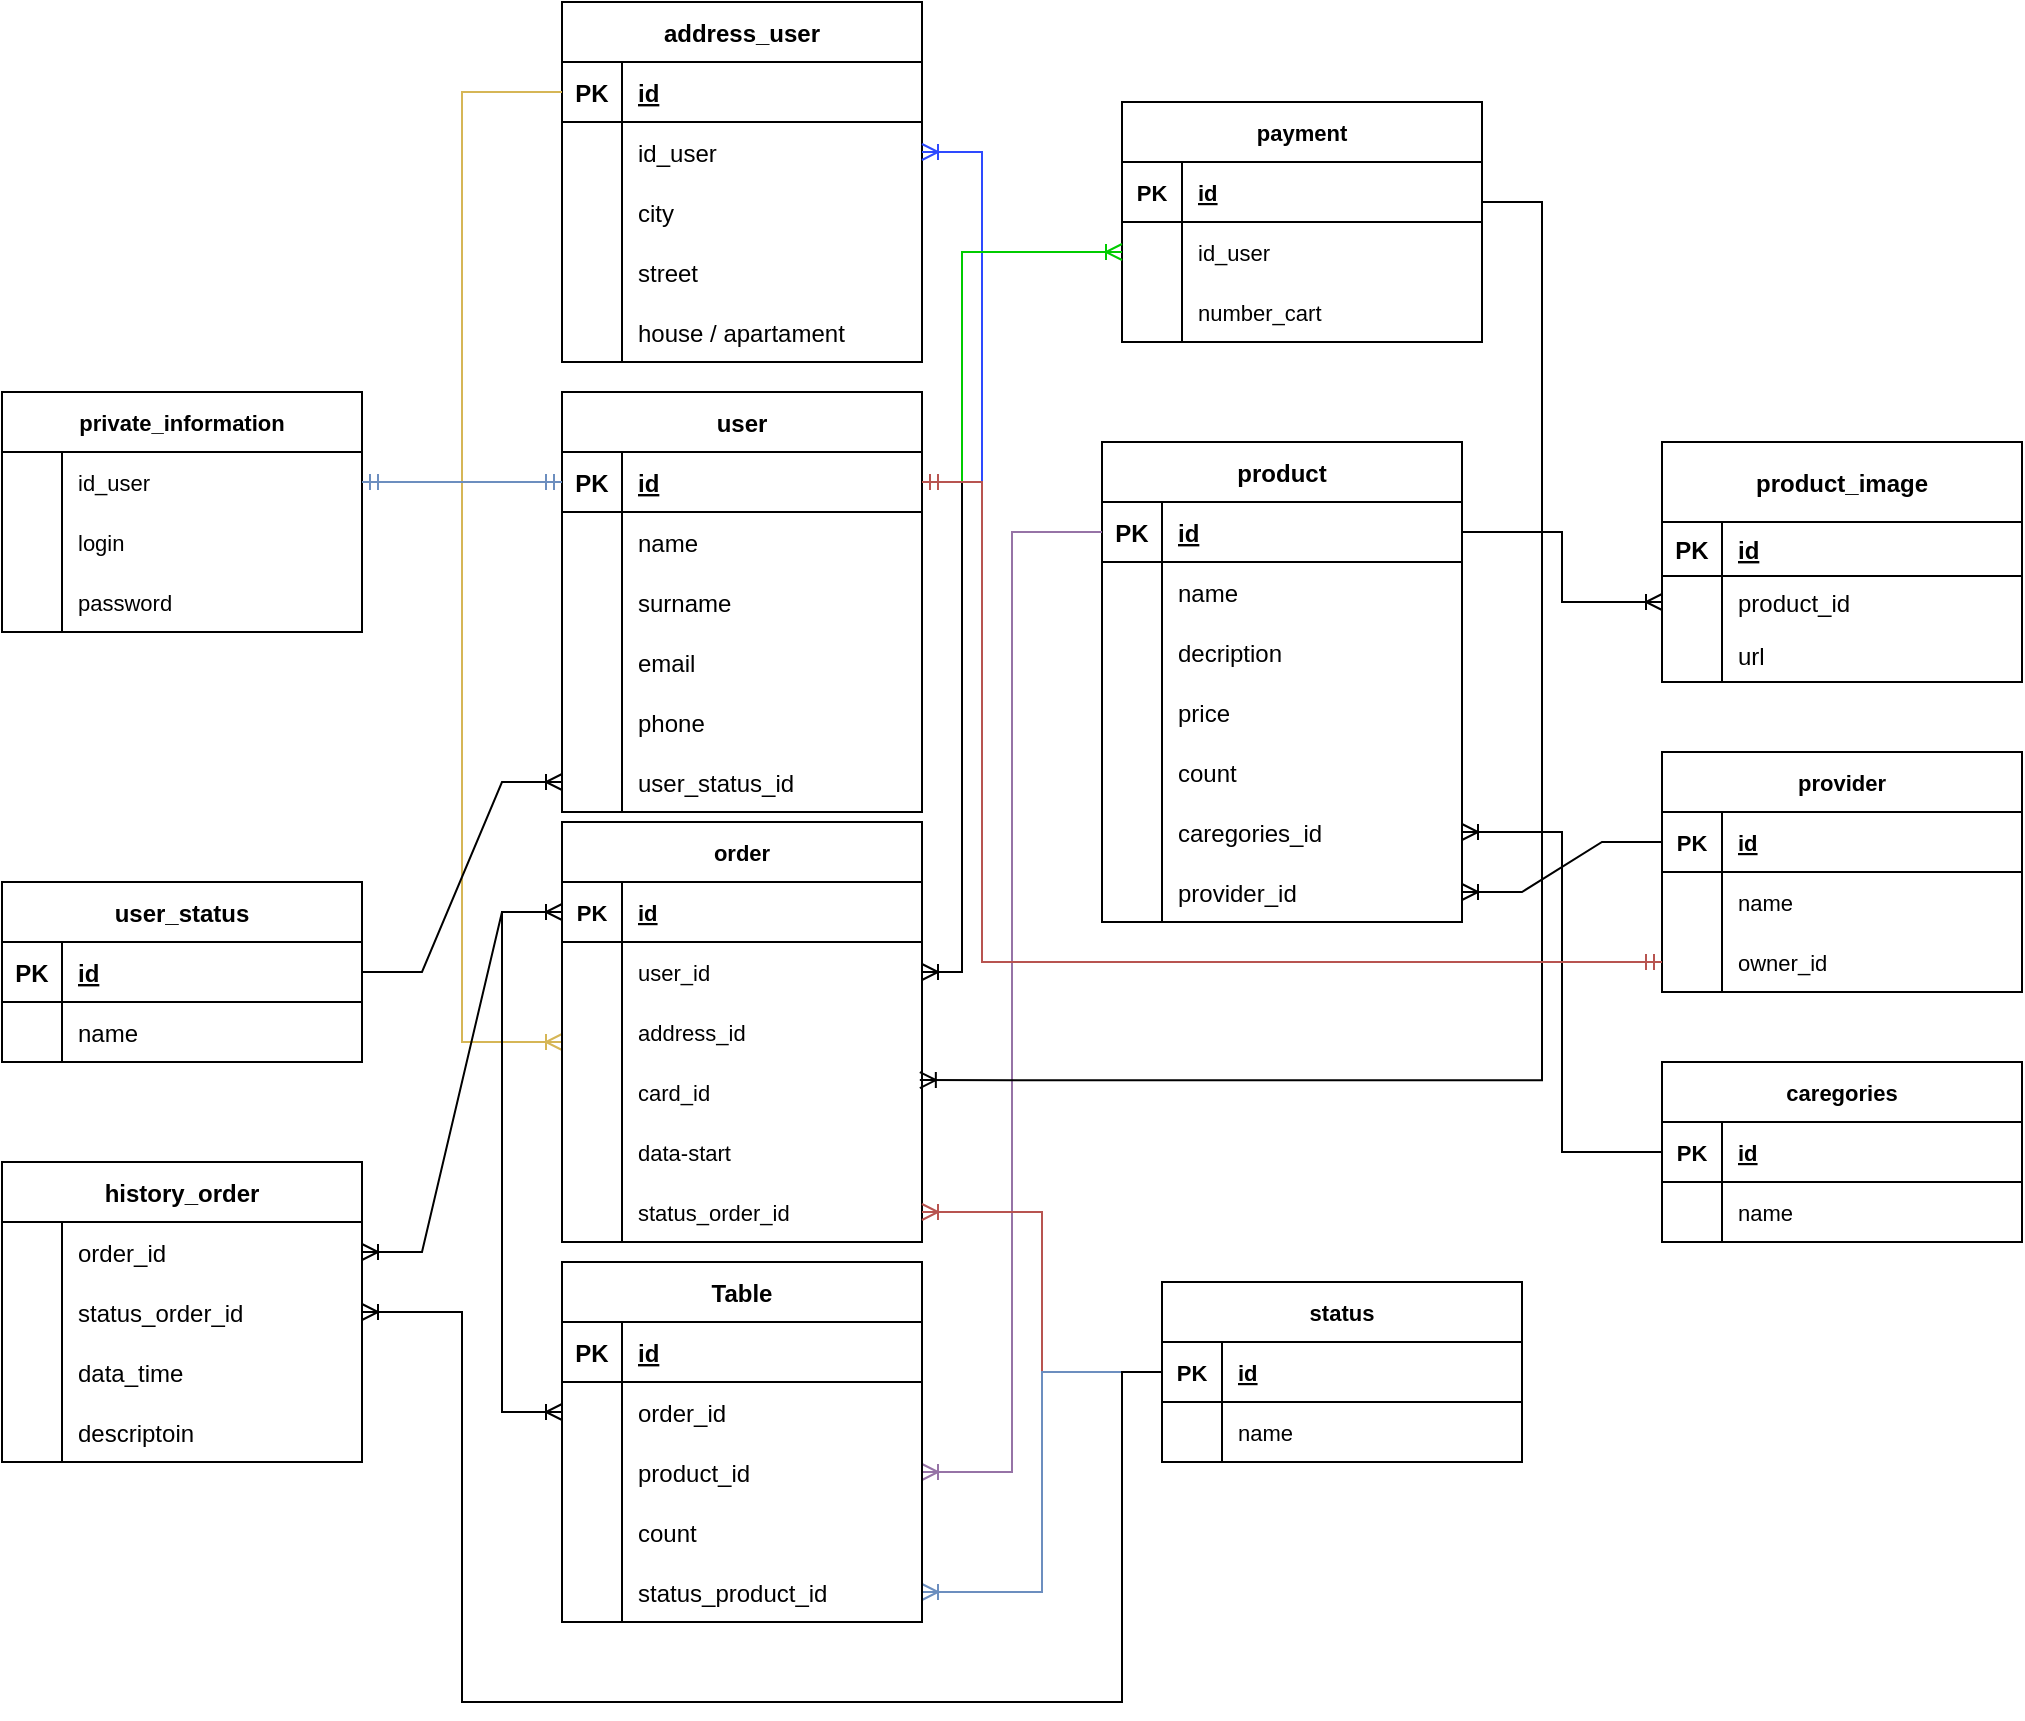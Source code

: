 <mxfile version="20.8.3" type="device"><diagram id="WeeC2dwQ2Xa2nnr455KQ" name="Страница 1"><mxGraphModel dx="2514" dy="2080" grid="1" gridSize="10" guides="1" tooltips="1" connect="1" arrows="1" fold="1" page="1" pageScale="1" pageWidth="827" pageHeight="1169" math="0" shadow="0"><root><mxCell id="0"/><mxCell id="1" parent="0"/><mxCell id="3OsSDGGTRG0-tOC8jS3t-2" value="user" style="shape=table;startSize=30;container=1;collapsible=1;childLayout=tableLayout;fixedRows=1;rowLines=0;fontStyle=1;align=center;resizeLast=1;fillColor=#FFFFFF;" parent="1" vertex="1"><mxGeometry x="90" y="35" width="180" height="210" as="geometry"><mxRectangle x="90" y="60" width="90" height="30" as="alternateBounds"/></mxGeometry></mxCell><mxCell id="3OsSDGGTRG0-tOC8jS3t-3" value="" style="shape=tableRow;horizontal=0;startSize=0;swimlaneHead=0;swimlaneBody=0;fillColor=none;collapsible=0;dropTarget=0;points=[[0,0.5],[1,0.5]];portConstraint=eastwest;top=0;left=0;right=0;bottom=1;" parent="3OsSDGGTRG0-tOC8jS3t-2" vertex="1"><mxGeometry y="30" width="180" height="30" as="geometry"/></mxCell><mxCell id="3OsSDGGTRG0-tOC8jS3t-4" value="PK" style="shape=partialRectangle;connectable=0;fillColor=none;top=0;left=0;bottom=0;right=0;fontStyle=1;overflow=hidden;" parent="3OsSDGGTRG0-tOC8jS3t-3" vertex="1"><mxGeometry width="30" height="30" as="geometry"><mxRectangle width="30" height="30" as="alternateBounds"/></mxGeometry></mxCell><mxCell id="3OsSDGGTRG0-tOC8jS3t-5" value="id" style="shape=partialRectangle;connectable=0;fillColor=none;top=0;left=0;bottom=0;right=0;align=left;spacingLeft=6;fontStyle=5;overflow=hidden;" parent="3OsSDGGTRG0-tOC8jS3t-3" vertex="1"><mxGeometry x="30" width="150" height="30" as="geometry"><mxRectangle width="150" height="30" as="alternateBounds"/></mxGeometry></mxCell><mxCell id="3OsSDGGTRG0-tOC8jS3t-6" value="" style="shape=tableRow;horizontal=0;startSize=0;swimlaneHead=0;swimlaneBody=0;fillColor=none;collapsible=0;dropTarget=0;points=[[0,0.5],[1,0.5]];portConstraint=eastwest;top=0;left=0;right=0;bottom=0;" parent="3OsSDGGTRG0-tOC8jS3t-2" vertex="1"><mxGeometry y="60" width="180" height="30" as="geometry"/></mxCell><mxCell id="3OsSDGGTRG0-tOC8jS3t-7" value="" style="shape=partialRectangle;connectable=0;fillColor=none;top=0;left=0;bottom=0;right=0;editable=1;overflow=hidden;" parent="3OsSDGGTRG0-tOC8jS3t-6" vertex="1"><mxGeometry width="30" height="30" as="geometry"><mxRectangle width="30" height="30" as="alternateBounds"/></mxGeometry></mxCell><mxCell id="3OsSDGGTRG0-tOC8jS3t-8" value="name" style="shape=partialRectangle;connectable=0;fillColor=none;top=0;left=0;bottom=0;right=0;align=left;spacingLeft=6;overflow=hidden;" parent="3OsSDGGTRG0-tOC8jS3t-6" vertex="1"><mxGeometry x="30" width="150" height="30" as="geometry"><mxRectangle width="150" height="30" as="alternateBounds"/></mxGeometry></mxCell><mxCell id="3OsSDGGTRG0-tOC8jS3t-114" style="shape=tableRow;horizontal=0;startSize=0;swimlaneHead=0;swimlaneBody=0;fillColor=none;collapsible=0;dropTarget=0;points=[[0,0.5],[1,0.5]];portConstraint=eastwest;top=0;left=0;right=0;bottom=0;" parent="3OsSDGGTRG0-tOC8jS3t-2" vertex="1"><mxGeometry y="90" width="180" height="30" as="geometry"/></mxCell><mxCell id="3OsSDGGTRG0-tOC8jS3t-115" style="shape=partialRectangle;connectable=0;fillColor=none;top=0;left=0;bottom=0;right=0;editable=1;overflow=hidden;" parent="3OsSDGGTRG0-tOC8jS3t-114" vertex="1"><mxGeometry width="30" height="30" as="geometry"><mxRectangle width="30" height="30" as="alternateBounds"/></mxGeometry></mxCell><mxCell id="3OsSDGGTRG0-tOC8jS3t-116" value="surname" style="shape=partialRectangle;connectable=0;fillColor=none;top=0;left=0;bottom=0;right=0;align=left;spacingLeft=6;overflow=hidden;" parent="3OsSDGGTRG0-tOC8jS3t-114" vertex="1"><mxGeometry x="30" width="150" height="30" as="geometry"><mxRectangle width="150" height="30" as="alternateBounds"/></mxGeometry></mxCell><mxCell id="3OsSDGGTRG0-tOC8jS3t-9" value="" style="shape=tableRow;horizontal=0;startSize=0;swimlaneHead=0;swimlaneBody=0;fillColor=none;collapsible=0;dropTarget=0;points=[[0,0.5],[1,0.5]];portConstraint=eastwest;top=0;left=0;right=0;bottom=0;" parent="3OsSDGGTRG0-tOC8jS3t-2" vertex="1"><mxGeometry y="120" width="180" height="30" as="geometry"/></mxCell><mxCell id="3OsSDGGTRG0-tOC8jS3t-10" value="" style="shape=partialRectangle;connectable=0;fillColor=none;top=0;left=0;bottom=0;right=0;editable=1;overflow=hidden;" parent="3OsSDGGTRG0-tOC8jS3t-9" vertex="1"><mxGeometry width="30" height="30" as="geometry"><mxRectangle width="30" height="30" as="alternateBounds"/></mxGeometry></mxCell><mxCell id="3OsSDGGTRG0-tOC8jS3t-11" value="email" style="shape=partialRectangle;connectable=0;fillColor=none;top=0;left=0;bottom=0;right=0;align=left;spacingLeft=6;overflow=hidden;" parent="3OsSDGGTRG0-tOC8jS3t-9" vertex="1"><mxGeometry x="30" width="150" height="30" as="geometry"><mxRectangle width="150" height="30" as="alternateBounds"/></mxGeometry></mxCell><mxCell id="3OsSDGGTRG0-tOC8jS3t-12" value="" style="shape=tableRow;horizontal=0;startSize=0;swimlaneHead=0;swimlaneBody=0;fillColor=none;collapsible=0;dropTarget=0;points=[[0,0.5],[1,0.5]];portConstraint=eastwest;top=0;left=0;right=0;bottom=0;" parent="3OsSDGGTRG0-tOC8jS3t-2" vertex="1"><mxGeometry y="150" width="180" height="30" as="geometry"/></mxCell><mxCell id="3OsSDGGTRG0-tOC8jS3t-13" value="" style="shape=partialRectangle;connectable=0;fillColor=none;top=0;left=0;bottom=0;right=0;editable=1;overflow=hidden;" parent="3OsSDGGTRG0-tOC8jS3t-12" vertex="1"><mxGeometry width="30" height="30" as="geometry"><mxRectangle width="30" height="30" as="alternateBounds"/></mxGeometry></mxCell><mxCell id="3OsSDGGTRG0-tOC8jS3t-14" value="phone" style="shape=partialRectangle;connectable=0;fillColor=none;top=0;left=0;bottom=0;right=0;align=left;spacingLeft=6;overflow=hidden;" parent="3OsSDGGTRG0-tOC8jS3t-12" vertex="1"><mxGeometry x="30" width="150" height="30" as="geometry"><mxRectangle width="150" height="30" as="alternateBounds"/></mxGeometry></mxCell><mxCell id="2oMLtXhVTTlhihbvOswy-14" style="shape=tableRow;horizontal=0;startSize=0;swimlaneHead=0;swimlaneBody=0;fillColor=none;collapsible=0;dropTarget=0;points=[[0,0.5],[1,0.5]];portConstraint=eastwest;top=0;left=0;right=0;bottom=0;" parent="3OsSDGGTRG0-tOC8jS3t-2" vertex="1"><mxGeometry y="180" width="180" height="30" as="geometry"/></mxCell><mxCell id="2oMLtXhVTTlhihbvOswy-15" style="shape=partialRectangle;connectable=0;fillColor=none;top=0;left=0;bottom=0;right=0;editable=1;overflow=hidden;" parent="2oMLtXhVTTlhihbvOswy-14" vertex="1"><mxGeometry width="30" height="30" as="geometry"><mxRectangle width="30" height="30" as="alternateBounds"/></mxGeometry></mxCell><mxCell id="2oMLtXhVTTlhihbvOswy-16" value="user_status_id" style="shape=partialRectangle;connectable=0;fillColor=none;top=0;left=0;bottom=0;right=0;align=left;spacingLeft=6;overflow=hidden;" parent="2oMLtXhVTTlhihbvOswy-14" vertex="1"><mxGeometry x="30" width="150" height="30" as="geometry"><mxRectangle width="150" height="30" as="alternateBounds"/></mxGeometry></mxCell><mxCell id="3OsSDGGTRG0-tOC8jS3t-16" value="" style="shape=partialRectangle;connectable=0;fillColor=none;top=0;left=0;bottom=0;right=0;editable=1;overflow=hidden;" parent="1" vertex="1"><mxGeometry x="90" y="210" width="30" height="30" as="geometry"><mxRectangle width="30" height="30" as="alternateBounds"/></mxGeometry></mxCell><mxCell id="3OsSDGGTRG0-tOC8jS3t-17" value="" style="shape=partialRectangle;connectable=0;fillColor=none;top=0;left=0;bottom=0;right=0;align=left;spacingLeft=6;overflow=hidden;" parent="1" vertex="1"><mxGeometry x="120" y="210" width="150" as="geometry"><mxRectangle width="150" height="30" as="alternateBounds"/></mxGeometry></mxCell><mxCell id="3OsSDGGTRG0-tOC8jS3t-18" value="product" style="shape=table;startSize=30;container=1;collapsible=1;childLayout=tableLayout;fixedRows=1;rowLines=0;fontStyle=1;align=center;resizeLast=1;fillColor=#FFFFFF;" parent="1" vertex="1"><mxGeometry x="360" y="60" width="180" height="240" as="geometry"/></mxCell><mxCell id="3OsSDGGTRG0-tOC8jS3t-19" value="" style="shape=tableRow;horizontal=0;startSize=0;swimlaneHead=0;swimlaneBody=0;fillColor=none;collapsible=0;dropTarget=0;points=[[0,0.5],[1,0.5]];portConstraint=eastwest;top=0;left=0;right=0;bottom=1;" parent="3OsSDGGTRG0-tOC8jS3t-18" vertex="1"><mxGeometry y="30" width="180" height="30" as="geometry"/></mxCell><mxCell id="3OsSDGGTRG0-tOC8jS3t-20" value="PK" style="shape=partialRectangle;connectable=0;fillColor=none;top=0;left=0;bottom=0;right=0;fontStyle=1;overflow=hidden;" parent="3OsSDGGTRG0-tOC8jS3t-19" vertex="1"><mxGeometry width="30" height="30" as="geometry"><mxRectangle width="30" height="30" as="alternateBounds"/></mxGeometry></mxCell><mxCell id="3OsSDGGTRG0-tOC8jS3t-21" value="id" style="shape=partialRectangle;connectable=0;fillColor=none;top=0;left=0;bottom=0;right=0;align=left;spacingLeft=6;fontStyle=5;overflow=hidden;" parent="3OsSDGGTRG0-tOC8jS3t-19" vertex="1"><mxGeometry x="30" width="150" height="30" as="geometry"><mxRectangle width="150" height="30" as="alternateBounds"/></mxGeometry></mxCell><mxCell id="3OsSDGGTRG0-tOC8jS3t-22" value="" style="shape=tableRow;horizontal=0;startSize=0;swimlaneHead=0;swimlaneBody=0;fillColor=none;collapsible=0;dropTarget=0;points=[[0,0.5],[1,0.5]];portConstraint=eastwest;top=0;left=0;right=0;bottom=0;" parent="3OsSDGGTRG0-tOC8jS3t-18" vertex="1"><mxGeometry y="60" width="180" height="30" as="geometry"/></mxCell><mxCell id="3OsSDGGTRG0-tOC8jS3t-23" value="" style="shape=partialRectangle;connectable=0;fillColor=none;top=0;left=0;bottom=0;right=0;editable=1;overflow=hidden;" parent="3OsSDGGTRG0-tOC8jS3t-22" vertex="1"><mxGeometry width="30" height="30" as="geometry"><mxRectangle width="30" height="30" as="alternateBounds"/></mxGeometry></mxCell><mxCell id="3OsSDGGTRG0-tOC8jS3t-24" value="name" style="shape=partialRectangle;connectable=0;fillColor=none;top=0;left=0;bottom=0;right=0;align=left;spacingLeft=6;overflow=hidden;" parent="3OsSDGGTRG0-tOC8jS3t-22" vertex="1"><mxGeometry x="30" width="150" height="30" as="geometry"><mxRectangle width="150" height="30" as="alternateBounds"/></mxGeometry></mxCell><mxCell id="3OsSDGGTRG0-tOC8jS3t-25" value="" style="shape=tableRow;horizontal=0;startSize=0;swimlaneHead=0;swimlaneBody=0;fillColor=none;collapsible=0;dropTarget=0;points=[[0,0.5],[1,0.5]];portConstraint=eastwest;top=0;left=0;right=0;bottom=0;" parent="3OsSDGGTRG0-tOC8jS3t-18" vertex="1"><mxGeometry y="90" width="180" height="30" as="geometry"/></mxCell><mxCell id="3OsSDGGTRG0-tOC8jS3t-26" value="" style="shape=partialRectangle;connectable=0;fillColor=none;top=0;left=0;bottom=0;right=0;editable=1;overflow=hidden;" parent="3OsSDGGTRG0-tOC8jS3t-25" vertex="1"><mxGeometry width="30" height="30" as="geometry"><mxRectangle width="30" height="30" as="alternateBounds"/></mxGeometry></mxCell><mxCell id="3OsSDGGTRG0-tOC8jS3t-27" value="decription" style="shape=partialRectangle;connectable=0;fillColor=none;top=0;left=0;bottom=0;right=0;align=left;spacingLeft=6;overflow=hidden;" parent="3OsSDGGTRG0-tOC8jS3t-25" vertex="1"><mxGeometry x="30" width="150" height="30" as="geometry"><mxRectangle width="150" height="30" as="alternateBounds"/></mxGeometry></mxCell><mxCell id="3OsSDGGTRG0-tOC8jS3t-28" value="" style="shape=tableRow;horizontal=0;startSize=0;swimlaneHead=0;swimlaneBody=0;fillColor=none;collapsible=0;dropTarget=0;points=[[0,0.5],[1,0.5]];portConstraint=eastwest;top=0;left=0;right=0;bottom=0;" parent="3OsSDGGTRG0-tOC8jS3t-18" vertex="1"><mxGeometry y="120" width="180" height="30" as="geometry"/></mxCell><mxCell id="3OsSDGGTRG0-tOC8jS3t-29" value="" style="shape=partialRectangle;connectable=0;fillColor=none;top=0;left=0;bottom=0;right=0;editable=1;overflow=hidden;" parent="3OsSDGGTRG0-tOC8jS3t-28" vertex="1"><mxGeometry width="30" height="30" as="geometry"><mxRectangle width="30" height="30" as="alternateBounds"/></mxGeometry></mxCell><mxCell id="3OsSDGGTRG0-tOC8jS3t-30" value="price" style="shape=partialRectangle;connectable=0;fillColor=none;top=0;left=0;bottom=0;right=0;align=left;spacingLeft=6;overflow=hidden;" parent="3OsSDGGTRG0-tOC8jS3t-28" vertex="1"><mxGeometry x="30" width="150" height="30" as="geometry"><mxRectangle width="150" height="30" as="alternateBounds"/></mxGeometry></mxCell><mxCell id="3OsSDGGTRG0-tOC8jS3t-105" style="shape=tableRow;horizontal=0;startSize=0;swimlaneHead=0;swimlaneBody=0;fillColor=none;collapsible=0;dropTarget=0;points=[[0,0.5],[1,0.5]];portConstraint=eastwest;top=0;left=0;right=0;bottom=0;" parent="3OsSDGGTRG0-tOC8jS3t-18" vertex="1"><mxGeometry y="150" width="180" height="30" as="geometry"/></mxCell><mxCell id="3OsSDGGTRG0-tOC8jS3t-106" style="shape=partialRectangle;connectable=0;fillColor=none;top=0;left=0;bottom=0;right=0;editable=1;overflow=hidden;" parent="3OsSDGGTRG0-tOC8jS3t-105" vertex="1"><mxGeometry width="30" height="30" as="geometry"><mxRectangle width="30" height="30" as="alternateBounds"/></mxGeometry></mxCell><mxCell id="3OsSDGGTRG0-tOC8jS3t-107" value="count" style="shape=partialRectangle;connectable=0;fillColor=none;top=0;left=0;bottom=0;right=0;align=left;spacingLeft=6;overflow=hidden;" parent="3OsSDGGTRG0-tOC8jS3t-105" vertex="1"><mxGeometry x="30" width="150" height="30" as="geometry"><mxRectangle width="150" height="30" as="alternateBounds"/></mxGeometry></mxCell><mxCell id="3OsSDGGTRG0-tOC8jS3t-135" style="shape=tableRow;horizontal=0;startSize=0;swimlaneHead=0;swimlaneBody=0;fillColor=none;collapsible=0;dropTarget=0;points=[[0,0.5],[1,0.5]];portConstraint=eastwest;top=0;left=0;right=0;bottom=0;" parent="3OsSDGGTRG0-tOC8jS3t-18" vertex="1"><mxGeometry y="180" width="180" height="30" as="geometry"/></mxCell><mxCell id="3OsSDGGTRG0-tOC8jS3t-136" style="shape=partialRectangle;connectable=0;fillColor=none;top=0;left=0;bottom=0;right=0;editable=1;overflow=hidden;" parent="3OsSDGGTRG0-tOC8jS3t-135" vertex="1"><mxGeometry width="30" height="30" as="geometry"><mxRectangle width="30" height="30" as="alternateBounds"/></mxGeometry></mxCell><mxCell id="3OsSDGGTRG0-tOC8jS3t-137" value="caregories_id" style="shape=partialRectangle;connectable=0;fillColor=none;top=0;left=0;bottom=0;right=0;align=left;spacingLeft=6;overflow=hidden;" parent="3OsSDGGTRG0-tOC8jS3t-135" vertex="1"><mxGeometry x="30" width="150" height="30" as="geometry"><mxRectangle width="150" height="30" as="alternateBounds"/></mxGeometry></mxCell><mxCell id="3OsSDGGTRG0-tOC8jS3t-225" style="shape=tableRow;horizontal=0;startSize=0;swimlaneHead=0;swimlaneBody=0;fillColor=none;collapsible=0;dropTarget=0;points=[[0,0.5],[1,0.5]];portConstraint=eastwest;top=0;left=0;right=0;bottom=0;" parent="3OsSDGGTRG0-tOC8jS3t-18" vertex="1"><mxGeometry y="210" width="180" height="30" as="geometry"/></mxCell><mxCell id="3OsSDGGTRG0-tOC8jS3t-226" style="shape=partialRectangle;connectable=0;fillColor=none;top=0;left=0;bottom=0;right=0;editable=1;overflow=hidden;" parent="3OsSDGGTRG0-tOC8jS3t-225" vertex="1"><mxGeometry width="30" height="30" as="geometry"><mxRectangle width="30" height="30" as="alternateBounds"/></mxGeometry></mxCell><mxCell id="3OsSDGGTRG0-tOC8jS3t-227" value="provider_id" style="shape=partialRectangle;connectable=0;fillColor=none;top=0;left=0;bottom=0;right=0;align=left;spacingLeft=6;overflow=hidden;" parent="3OsSDGGTRG0-tOC8jS3t-225" vertex="1"><mxGeometry x="30" width="150" height="30" as="geometry"><mxRectangle width="150" height="30" as="alternateBounds"/></mxGeometry></mxCell><mxCell id="3OsSDGGTRG0-tOC8jS3t-31" value="" style="shape=partialRectangle;connectable=0;fillColor=none;top=0;left=0;bottom=0;right=0;editable=1;overflow=hidden;" parent="1" vertex="1"><mxGeometry x="380" y="210" width="30" height="30" as="geometry"><mxRectangle width="30" height="30" as="alternateBounds"/></mxGeometry></mxCell><mxCell id="3OsSDGGTRG0-tOC8jS3t-33" value="product_image" style="shape=table;startSize=40;container=1;collapsible=1;childLayout=tableLayout;fixedRows=0;rowLines=0;fontStyle=1;align=center;resizeLast=1;movable=1;resizable=1;rotatable=1;deletable=1;editable=1;connectable=1;fillColor=#FFFFFF;" parent="1" vertex="1"><mxGeometry x="640" y="60" width="180" height="120" as="geometry"/></mxCell><mxCell id="3OsSDGGTRG0-tOC8jS3t-34" value="" style="shape=tableRow;horizontal=0;startSize=0;swimlaneHead=0;swimlaneBody=0;fillColor=none;collapsible=0;dropTarget=0;points=[[0,0.5],[1,0.5]];portConstraint=eastwest;top=0;left=0;right=0;bottom=1;" parent="3OsSDGGTRG0-tOC8jS3t-33" vertex="1"><mxGeometry y="40" width="180" height="27" as="geometry"/></mxCell><mxCell id="3OsSDGGTRG0-tOC8jS3t-35" value="PK" style="shape=partialRectangle;connectable=0;fillColor=none;top=0;left=0;bottom=0;right=0;fontStyle=1;overflow=hidden;" parent="3OsSDGGTRG0-tOC8jS3t-34" vertex="1"><mxGeometry width="30" height="27" as="geometry"><mxRectangle width="30" height="27" as="alternateBounds"/></mxGeometry></mxCell><mxCell id="3OsSDGGTRG0-tOC8jS3t-36" value="id" style="shape=partialRectangle;connectable=0;fillColor=none;top=0;left=0;bottom=0;right=0;align=left;spacingLeft=6;fontStyle=5;overflow=hidden;" parent="3OsSDGGTRG0-tOC8jS3t-34" vertex="1"><mxGeometry x="30" width="150" height="27" as="geometry"><mxRectangle width="150" height="27" as="alternateBounds"/></mxGeometry></mxCell><mxCell id="3OsSDGGTRG0-tOC8jS3t-37" value="" style="shape=tableRow;horizontal=0;startSize=0;swimlaneHead=0;swimlaneBody=0;fillColor=none;collapsible=0;dropTarget=0;points=[[0,0.5],[1,0.5]];portConstraint=eastwest;top=0;left=0;right=0;bottom=0;" parent="3OsSDGGTRG0-tOC8jS3t-33" vertex="1"><mxGeometry y="67" width="180" height="26" as="geometry"/></mxCell><mxCell id="3OsSDGGTRG0-tOC8jS3t-38" value="" style="shape=partialRectangle;connectable=0;fillColor=none;top=0;left=0;bottom=0;right=0;editable=1;overflow=hidden;" parent="3OsSDGGTRG0-tOC8jS3t-37" vertex="1"><mxGeometry width="30" height="26" as="geometry"><mxRectangle width="30" height="26" as="alternateBounds"/></mxGeometry></mxCell><mxCell id="3OsSDGGTRG0-tOC8jS3t-39" value="product_id" style="shape=partialRectangle;connectable=0;fillColor=none;top=0;left=0;bottom=0;right=0;align=left;spacingLeft=6;overflow=hidden;" parent="3OsSDGGTRG0-tOC8jS3t-37" vertex="1"><mxGeometry x="30" width="150" height="26" as="geometry"><mxRectangle width="150" height="26" as="alternateBounds"/></mxGeometry></mxCell><mxCell id="3OsSDGGTRG0-tOC8jS3t-40" value="" style="shape=tableRow;horizontal=0;startSize=0;swimlaneHead=0;swimlaneBody=0;fillColor=none;collapsible=0;dropTarget=0;points=[[0,0.5],[1,0.5]];portConstraint=eastwest;top=0;left=0;right=0;bottom=0;" parent="3OsSDGGTRG0-tOC8jS3t-33" vertex="1"><mxGeometry y="93" width="180" height="27" as="geometry"/></mxCell><mxCell id="3OsSDGGTRG0-tOC8jS3t-41" value="" style="shape=partialRectangle;connectable=0;fillColor=none;top=0;left=0;bottom=0;right=0;editable=1;overflow=hidden;" parent="3OsSDGGTRG0-tOC8jS3t-40" vertex="1"><mxGeometry width="30" height="27" as="geometry"><mxRectangle width="30" height="27" as="alternateBounds"/></mxGeometry></mxCell><mxCell id="3OsSDGGTRG0-tOC8jS3t-42" value="url" style="shape=partialRectangle;connectable=0;fillColor=none;top=0;left=0;bottom=0;right=0;align=left;spacingLeft=6;overflow=hidden;" parent="3OsSDGGTRG0-tOC8jS3t-40" vertex="1"><mxGeometry x="30" width="150" height="27" as="geometry"><mxRectangle width="150" height="27" as="alternateBounds"/></mxGeometry></mxCell><mxCell id="3OsSDGGTRG0-tOC8jS3t-47" value="" style="fontSize=12;html=1;endArrow=ERoneToMany;rounded=0;entryX=0;entryY=0.5;entryDx=0;entryDy=0;edgeStyle=orthogonalEdgeStyle;" parent="1" source="3OsSDGGTRG0-tOC8jS3t-19" target="3OsSDGGTRG0-tOC8jS3t-37" edge="1"><mxGeometry width="100" height="100" relative="1" as="geometry"><mxPoint x="380" y="280" as="sourcePoint"/><mxPoint x="480" y="180" as="targetPoint"/></mxGeometry></mxCell><mxCell id="3OsSDGGTRG0-tOC8jS3t-61" value="" style="shape=partialRectangle;connectable=0;fillColor=none;top=0;left=0;bottom=0;right=0;editable=1;overflow=hidden;" parent="1" vertex="1"><mxGeometry x="90" y="440" width="30" height="30" as="geometry"><mxRectangle width="30" height="30" as="alternateBounds"/></mxGeometry></mxCell><mxCell id="3OsSDGGTRG0-tOC8jS3t-64" value="" style="edgeStyle=orthogonalEdgeStyle;fontSize=12;html=1;endArrow=ERoneToMany;rounded=0;exitX=0;exitY=0.5;exitDx=0;exitDy=0;strokeColor=#9673a6;fillColor=#e1d5e7;" parent="1" source="3OsSDGGTRG0-tOC8jS3t-19" target="WLQ4K1Xt-9bocKjtna2e-14" edge="1"><mxGeometry width="100" height="100" relative="1" as="geometry"><mxPoint x="440" y="400" as="sourcePoint"/><mxPoint x="270" y="555" as="targetPoint"/></mxGeometry></mxCell><mxCell id="3OsSDGGTRG0-tOC8jS3t-72" value="address_user" style="shape=table;startSize=30;container=1;collapsible=1;childLayout=tableLayout;fixedRows=1;rowLines=0;fontStyle=1;align=center;resizeLast=1;fillColor=#FFFFFF;" parent="1" vertex="1"><mxGeometry x="90" y="-160" width="180" height="180" as="geometry"/></mxCell><mxCell id="3OsSDGGTRG0-tOC8jS3t-73" value="" style="shape=tableRow;horizontal=0;startSize=0;swimlaneHead=0;swimlaneBody=0;fillColor=none;collapsible=0;dropTarget=0;points=[[0,0.5],[1,0.5]];portConstraint=eastwest;top=0;left=0;right=0;bottom=1;" parent="3OsSDGGTRG0-tOC8jS3t-72" vertex="1"><mxGeometry y="30" width="180" height="30" as="geometry"/></mxCell><mxCell id="3OsSDGGTRG0-tOC8jS3t-74" value="PK" style="shape=partialRectangle;connectable=0;fillColor=none;top=0;left=0;bottom=0;right=0;fontStyle=1;overflow=hidden;" parent="3OsSDGGTRG0-tOC8jS3t-73" vertex="1"><mxGeometry width="30" height="30" as="geometry"><mxRectangle width="30" height="30" as="alternateBounds"/></mxGeometry></mxCell><mxCell id="3OsSDGGTRG0-tOC8jS3t-75" value="id" style="shape=partialRectangle;connectable=0;fillColor=none;top=0;left=0;bottom=0;right=0;align=left;spacingLeft=6;fontStyle=5;overflow=hidden;" parent="3OsSDGGTRG0-tOC8jS3t-73" vertex="1"><mxGeometry x="30" width="150" height="30" as="geometry"><mxRectangle width="150" height="30" as="alternateBounds"/></mxGeometry></mxCell><mxCell id="3OsSDGGTRG0-tOC8jS3t-76" value="" style="shape=tableRow;horizontal=0;startSize=0;swimlaneHead=0;swimlaneBody=0;fillColor=none;collapsible=0;dropTarget=0;points=[[0,0.5],[1,0.5]];portConstraint=eastwest;top=0;left=0;right=0;bottom=0;" parent="3OsSDGGTRG0-tOC8jS3t-72" vertex="1"><mxGeometry y="60" width="180" height="30" as="geometry"/></mxCell><mxCell id="3OsSDGGTRG0-tOC8jS3t-77" value="" style="shape=partialRectangle;connectable=0;fillColor=none;top=0;left=0;bottom=0;right=0;editable=1;overflow=hidden;" parent="3OsSDGGTRG0-tOC8jS3t-76" vertex="1"><mxGeometry width="30" height="30" as="geometry"><mxRectangle width="30" height="30" as="alternateBounds"/></mxGeometry></mxCell><mxCell id="3OsSDGGTRG0-tOC8jS3t-78" value="id_user" style="shape=partialRectangle;connectable=0;fillColor=none;top=0;left=0;bottom=0;right=0;align=left;spacingLeft=6;overflow=hidden;" parent="3OsSDGGTRG0-tOC8jS3t-76" vertex="1"><mxGeometry x="30" width="150" height="30" as="geometry"><mxRectangle width="150" height="30" as="alternateBounds"/></mxGeometry></mxCell><mxCell id="3OsSDGGTRG0-tOC8jS3t-79" value="" style="shape=tableRow;horizontal=0;startSize=0;swimlaneHead=0;swimlaneBody=0;fillColor=none;collapsible=0;dropTarget=0;points=[[0,0.5],[1,0.5]];portConstraint=eastwest;top=0;left=0;right=0;bottom=0;" parent="3OsSDGGTRG0-tOC8jS3t-72" vertex="1"><mxGeometry y="90" width="180" height="30" as="geometry"/></mxCell><mxCell id="3OsSDGGTRG0-tOC8jS3t-80" value="" style="shape=partialRectangle;connectable=0;fillColor=none;top=0;left=0;bottom=0;right=0;editable=1;overflow=hidden;" parent="3OsSDGGTRG0-tOC8jS3t-79" vertex="1"><mxGeometry width="30" height="30" as="geometry"><mxRectangle width="30" height="30" as="alternateBounds"/></mxGeometry></mxCell><mxCell id="3OsSDGGTRG0-tOC8jS3t-81" value="city" style="shape=partialRectangle;connectable=0;fillColor=none;top=0;left=0;bottom=0;right=0;align=left;spacingLeft=6;overflow=hidden;" parent="3OsSDGGTRG0-tOC8jS3t-79" vertex="1"><mxGeometry x="30" width="150" height="30" as="geometry"><mxRectangle width="150" height="30" as="alternateBounds"/></mxGeometry></mxCell><mxCell id="3OsSDGGTRG0-tOC8jS3t-82" value="" style="shape=tableRow;horizontal=0;startSize=0;swimlaneHead=0;swimlaneBody=0;fillColor=none;collapsible=0;dropTarget=0;points=[[0,0.5],[1,0.5]];portConstraint=eastwest;top=0;left=0;right=0;bottom=0;" parent="3OsSDGGTRG0-tOC8jS3t-72" vertex="1"><mxGeometry y="120" width="180" height="30" as="geometry"/></mxCell><mxCell id="3OsSDGGTRG0-tOC8jS3t-83" value="" style="shape=partialRectangle;connectable=0;fillColor=none;top=0;left=0;bottom=0;right=0;editable=1;overflow=hidden;" parent="3OsSDGGTRG0-tOC8jS3t-82" vertex="1"><mxGeometry width="30" height="30" as="geometry"><mxRectangle width="30" height="30" as="alternateBounds"/></mxGeometry></mxCell><mxCell id="3OsSDGGTRG0-tOC8jS3t-84" value="street" style="shape=partialRectangle;connectable=0;fillColor=none;top=0;left=0;bottom=0;right=0;align=left;spacingLeft=6;overflow=hidden;" parent="3OsSDGGTRG0-tOC8jS3t-82" vertex="1"><mxGeometry x="30" width="150" height="30" as="geometry"><mxRectangle width="150" height="30" as="alternateBounds"/></mxGeometry></mxCell><mxCell id="3OsSDGGTRG0-tOC8jS3t-229" style="shape=tableRow;horizontal=0;startSize=0;swimlaneHead=0;swimlaneBody=0;fillColor=none;collapsible=0;dropTarget=0;points=[[0,0.5],[1,0.5]];portConstraint=eastwest;top=0;left=0;right=0;bottom=0;" parent="3OsSDGGTRG0-tOC8jS3t-72" vertex="1"><mxGeometry y="150" width="180" height="30" as="geometry"/></mxCell><mxCell id="3OsSDGGTRG0-tOC8jS3t-230" style="shape=partialRectangle;connectable=0;fillColor=none;top=0;left=0;bottom=0;right=0;editable=1;overflow=hidden;" parent="3OsSDGGTRG0-tOC8jS3t-229" vertex="1"><mxGeometry width="30" height="30" as="geometry"><mxRectangle width="30" height="30" as="alternateBounds"/></mxGeometry></mxCell><mxCell id="3OsSDGGTRG0-tOC8jS3t-231" value="house / apartament" style="shape=partialRectangle;connectable=0;fillColor=none;top=0;left=0;bottom=0;right=0;align=left;spacingLeft=6;overflow=hidden;" parent="3OsSDGGTRG0-tOC8jS3t-229" vertex="1"><mxGeometry x="30" width="150" height="30" as="geometry"><mxRectangle width="150" height="30" as="alternateBounds"/></mxGeometry></mxCell><mxCell id="3OsSDGGTRG0-tOC8jS3t-86" value="" style="edgeStyle=orthogonalEdgeStyle;fontSize=12;html=1;endArrow=ERoneToMany;rounded=0;strokeColor=#d6b656;exitX=0;exitY=0.5;exitDx=0;exitDy=0;fillColor=#fff2cc;" parent="1" source="3OsSDGGTRG0-tOC8jS3t-73" target="3OsSDGGTRG0-tOC8jS3t-159" edge="1"><mxGeometry width="100" height="100" relative="1" as="geometry"><mxPoint x="40" y="260" as="sourcePoint"/><mxPoint x="90" y="440" as="targetPoint"/><Array as="points"><mxPoint x="40" y="-115"/><mxPoint x="40" y="360"/></Array></mxGeometry></mxCell><mxCell id="3OsSDGGTRG0-tOC8jS3t-87" value="" style="edgeStyle=entityRelationEdgeStyle;fontSize=12;html=1;endArrow=ERoneToMany;rounded=0;strokeColor=#2E4AFF;exitX=1;exitY=0.5;exitDx=0;exitDy=0;entryX=1;entryY=0.5;entryDx=0;entryDy=0;" parent="1" source="3OsSDGGTRG0-tOC8jS3t-3" target="3OsSDGGTRG0-tOC8jS3t-76" edge="1"><mxGeometry width="100" height="100" relative="1" as="geometry"><mxPoint x="360" y="10" as="sourcePoint"/><mxPoint x="460" y="-90" as="targetPoint"/></mxGeometry></mxCell><mxCell id="3OsSDGGTRG0-tOC8jS3t-117" value="payment" style="shape=table;startSize=30;container=1;collapsible=1;childLayout=tableLayout;fixedRows=1;rowLines=0;fontStyle=1;align=center;resizeLast=1;fontSize=11;fillColor=#FFFFFF;" parent="1" vertex="1"><mxGeometry x="370" y="-110" width="180" height="120" as="geometry"/></mxCell><mxCell id="3OsSDGGTRG0-tOC8jS3t-118" value="" style="shape=tableRow;horizontal=0;startSize=0;swimlaneHead=0;swimlaneBody=0;fillColor=none;collapsible=0;dropTarget=0;points=[[0,0.5],[1,0.5]];portConstraint=eastwest;top=0;left=0;right=0;bottom=1;fontSize=11;" parent="3OsSDGGTRG0-tOC8jS3t-117" vertex="1"><mxGeometry y="30" width="180" height="30" as="geometry"/></mxCell><mxCell id="3OsSDGGTRG0-tOC8jS3t-119" value="PK" style="shape=partialRectangle;connectable=0;fillColor=none;top=0;left=0;bottom=0;right=0;fontStyle=1;overflow=hidden;fontSize=11;" parent="3OsSDGGTRG0-tOC8jS3t-118" vertex="1"><mxGeometry width="30" height="30" as="geometry"><mxRectangle width="30" height="30" as="alternateBounds"/></mxGeometry></mxCell><mxCell id="3OsSDGGTRG0-tOC8jS3t-120" value="id" style="shape=partialRectangle;connectable=0;fillColor=none;top=0;left=0;bottom=0;right=0;align=left;spacingLeft=6;fontStyle=5;overflow=hidden;fontSize=11;" parent="3OsSDGGTRG0-tOC8jS3t-118" vertex="1"><mxGeometry x="30" width="150" height="30" as="geometry"><mxRectangle width="150" height="30" as="alternateBounds"/></mxGeometry></mxCell><mxCell id="3OsSDGGTRG0-tOC8jS3t-121" value="" style="shape=tableRow;horizontal=0;startSize=0;swimlaneHead=0;swimlaneBody=0;fillColor=none;collapsible=0;dropTarget=0;points=[[0,0.5],[1,0.5]];portConstraint=eastwest;top=0;left=0;right=0;bottom=0;fontSize=11;" parent="3OsSDGGTRG0-tOC8jS3t-117" vertex="1"><mxGeometry y="60" width="180" height="30" as="geometry"/></mxCell><mxCell id="3OsSDGGTRG0-tOC8jS3t-122" value="" style="shape=partialRectangle;connectable=0;fillColor=none;top=0;left=0;bottom=0;right=0;editable=1;overflow=hidden;fontSize=11;" parent="3OsSDGGTRG0-tOC8jS3t-121" vertex="1"><mxGeometry width="30" height="30" as="geometry"><mxRectangle width="30" height="30" as="alternateBounds"/></mxGeometry></mxCell><mxCell id="3OsSDGGTRG0-tOC8jS3t-123" value="id_user" style="shape=partialRectangle;connectable=0;fillColor=none;top=0;left=0;bottom=0;right=0;align=left;spacingLeft=6;overflow=hidden;fontSize=11;" parent="3OsSDGGTRG0-tOC8jS3t-121" vertex="1"><mxGeometry x="30" width="150" height="30" as="geometry"><mxRectangle width="150" height="30" as="alternateBounds"/></mxGeometry></mxCell><mxCell id="3OsSDGGTRG0-tOC8jS3t-124" value="" style="shape=tableRow;horizontal=0;startSize=0;swimlaneHead=0;swimlaneBody=0;fillColor=none;collapsible=0;dropTarget=0;points=[[0,0.5],[1,0.5]];portConstraint=eastwest;top=0;left=0;right=0;bottom=0;fontSize=11;" parent="3OsSDGGTRG0-tOC8jS3t-117" vertex="1"><mxGeometry y="90" width="180" height="30" as="geometry"/></mxCell><mxCell id="3OsSDGGTRG0-tOC8jS3t-125" value="" style="shape=partialRectangle;connectable=0;fillColor=none;top=0;left=0;bottom=0;right=0;editable=1;overflow=hidden;fontSize=11;" parent="3OsSDGGTRG0-tOC8jS3t-124" vertex="1"><mxGeometry width="30" height="30" as="geometry"><mxRectangle width="30" height="30" as="alternateBounds"/></mxGeometry></mxCell><mxCell id="3OsSDGGTRG0-tOC8jS3t-126" value="number_cart" style="shape=partialRectangle;connectable=0;fillColor=none;top=0;left=0;bottom=0;right=0;align=left;spacingLeft=6;overflow=hidden;fontSize=11;" parent="3OsSDGGTRG0-tOC8jS3t-124" vertex="1"><mxGeometry x="30" width="150" height="30" as="geometry"><mxRectangle width="150" height="30" as="alternateBounds"/></mxGeometry></mxCell><mxCell id="3OsSDGGTRG0-tOC8jS3t-130" value="" style="edgeStyle=orthogonalEdgeStyle;fontSize=12;html=1;endArrow=ERoneToMany;rounded=0;strokeColor=#00CC00;entryX=0;entryY=0.5;entryDx=0;entryDy=0;fillColor=#fff2cc;" parent="1" source="3OsSDGGTRG0-tOC8jS3t-3" target="3OsSDGGTRG0-tOC8jS3t-121" edge="1"><mxGeometry width="100" height="100" relative="1" as="geometry"><mxPoint x="350" y="90" as="sourcePoint"/><mxPoint x="450" y="-10" as="targetPoint"/><Array as="points"><mxPoint x="290" y="80"/><mxPoint x="290" y="-35"/></Array></mxGeometry></mxCell><mxCell id="3OsSDGGTRG0-tOC8jS3t-138" value="caregories" style="shape=table;startSize=30;container=1;collapsible=1;childLayout=tableLayout;fixedRows=1;rowLines=0;fontStyle=1;align=center;resizeLast=1;fontSize=11;fillColor=#FFFFFF;" parent="1" vertex="1"><mxGeometry x="640" y="370" width="180" height="90" as="geometry"/></mxCell><mxCell id="3OsSDGGTRG0-tOC8jS3t-139" value="" style="shape=tableRow;horizontal=0;startSize=0;swimlaneHead=0;swimlaneBody=0;fillColor=none;collapsible=0;dropTarget=0;points=[[0,0.5],[1,0.5]];portConstraint=eastwest;top=0;left=0;right=0;bottom=1;fontSize=11;" parent="3OsSDGGTRG0-tOC8jS3t-138" vertex="1"><mxGeometry y="30" width="180" height="30" as="geometry"/></mxCell><mxCell id="3OsSDGGTRG0-tOC8jS3t-140" value="PK" style="shape=partialRectangle;connectable=0;fillColor=none;top=0;left=0;bottom=0;right=0;fontStyle=1;overflow=hidden;fontSize=11;" parent="3OsSDGGTRG0-tOC8jS3t-139" vertex="1"><mxGeometry width="30" height="30" as="geometry"><mxRectangle width="30" height="30" as="alternateBounds"/></mxGeometry></mxCell><mxCell id="3OsSDGGTRG0-tOC8jS3t-141" value="id" style="shape=partialRectangle;connectable=0;fillColor=none;top=0;left=0;bottom=0;right=0;align=left;spacingLeft=6;fontStyle=5;overflow=hidden;fontSize=11;" parent="3OsSDGGTRG0-tOC8jS3t-139" vertex="1"><mxGeometry x="30" width="150" height="30" as="geometry"><mxRectangle width="150" height="30" as="alternateBounds"/></mxGeometry></mxCell><mxCell id="3OsSDGGTRG0-tOC8jS3t-142" value="" style="shape=tableRow;horizontal=0;startSize=0;swimlaneHead=0;swimlaneBody=0;fillColor=none;collapsible=0;dropTarget=0;points=[[0,0.5],[1,0.5]];portConstraint=eastwest;top=0;left=0;right=0;bottom=0;fontSize=11;" parent="3OsSDGGTRG0-tOC8jS3t-138" vertex="1"><mxGeometry y="60" width="180" height="30" as="geometry"/></mxCell><mxCell id="3OsSDGGTRG0-tOC8jS3t-143" value="" style="shape=partialRectangle;connectable=0;fillColor=none;top=0;left=0;bottom=0;right=0;editable=1;overflow=hidden;fontSize=11;" parent="3OsSDGGTRG0-tOC8jS3t-142" vertex="1"><mxGeometry width="30" height="30" as="geometry"><mxRectangle width="30" height="30" as="alternateBounds"/></mxGeometry></mxCell><mxCell id="3OsSDGGTRG0-tOC8jS3t-144" value="name" style="shape=partialRectangle;connectable=0;fillColor=none;top=0;left=0;bottom=0;right=0;align=left;spacingLeft=6;overflow=hidden;fontSize=11;" parent="3OsSDGGTRG0-tOC8jS3t-142" vertex="1"><mxGeometry x="30" width="150" height="30" as="geometry"><mxRectangle width="150" height="30" as="alternateBounds"/></mxGeometry></mxCell><mxCell id="3OsSDGGTRG0-tOC8jS3t-151" value="" style="edgeStyle=orthogonalEdgeStyle;fontSize=12;html=1;endArrow=ERoneToMany;rounded=0;strokeColor=default;entryX=1;entryY=0.5;entryDx=0;entryDy=0;" parent="1" source="3OsSDGGTRG0-tOC8jS3t-139" target="3OsSDGGTRG0-tOC8jS3t-135" edge="1"><mxGeometry width="100" height="100" relative="1" as="geometry"><mxPoint x="590" y="420" as="sourcePoint"/><mxPoint x="690" y="320" as="targetPoint"/></mxGeometry></mxCell><mxCell id="3OsSDGGTRG0-tOC8jS3t-152" value="order" style="shape=table;startSize=30;container=1;collapsible=1;childLayout=tableLayout;fixedRows=1;rowLines=0;fontStyle=1;align=center;resizeLast=1;fontSize=11;fillColor=#FFFFFF;" parent="1" vertex="1"><mxGeometry x="90" y="250" width="180" height="210" as="geometry"/></mxCell><mxCell id="3OsSDGGTRG0-tOC8jS3t-153" value="" style="shape=tableRow;horizontal=0;startSize=0;swimlaneHead=0;swimlaneBody=0;fillColor=none;collapsible=0;dropTarget=0;points=[[0,0.5],[1,0.5]];portConstraint=eastwest;top=0;left=0;right=0;bottom=1;fontSize=11;" parent="3OsSDGGTRG0-tOC8jS3t-152" vertex="1"><mxGeometry y="30" width="180" height="30" as="geometry"/></mxCell><mxCell id="3OsSDGGTRG0-tOC8jS3t-154" value="PK" style="shape=partialRectangle;connectable=0;fillColor=none;top=0;left=0;bottom=0;right=0;fontStyle=1;overflow=hidden;fontSize=11;" parent="3OsSDGGTRG0-tOC8jS3t-153" vertex="1"><mxGeometry width="30" height="30" as="geometry"><mxRectangle width="30" height="30" as="alternateBounds"/></mxGeometry></mxCell><mxCell id="3OsSDGGTRG0-tOC8jS3t-155" value="id" style="shape=partialRectangle;connectable=0;fillColor=none;top=0;left=0;bottom=0;right=0;align=left;spacingLeft=6;fontStyle=5;overflow=hidden;fontSize=11;" parent="3OsSDGGTRG0-tOC8jS3t-153" vertex="1"><mxGeometry x="30" width="150" height="30" as="geometry"><mxRectangle width="150" height="30" as="alternateBounds"/></mxGeometry></mxCell><mxCell id="3OsSDGGTRG0-tOC8jS3t-156" value="" style="shape=tableRow;horizontal=0;startSize=0;swimlaneHead=0;swimlaneBody=0;fillColor=none;collapsible=0;dropTarget=0;points=[[0,0.5],[1,0.5]];portConstraint=eastwest;top=0;left=0;right=0;bottom=0;fontSize=11;" parent="3OsSDGGTRG0-tOC8jS3t-152" vertex="1"><mxGeometry y="60" width="180" height="30" as="geometry"/></mxCell><mxCell id="3OsSDGGTRG0-tOC8jS3t-157" value="" style="shape=partialRectangle;connectable=0;fillColor=none;top=0;left=0;bottom=0;right=0;editable=1;overflow=hidden;fontSize=11;" parent="3OsSDGGTRG0-tOC8jS3t-156" vertex="1"><mxGeometry width="30" height="30" as="geometry"><mxRectangle width="30" height="30" as="alternateBounds"/></mxGeometry></mxCell><mxCell id="3OsSDGGTRG0-tOC8jS3t-158" value="user_id" style="shape=partialRectangle;connectable=0;fillColor=none;top=0;left=0;bottom=0;right=0;align=left;spacingLeft=6;overflow=hidden;fontSize=11;" parent="3OsSDGGTRG0-tOC8jS3t-156" vertex="1"><mxGeometry x="30" width="150" height="30" as="geometry"><mxRectangle width="150" height="30" as="alternateBounds"/></mxGeometry></mxCell><mxCell id="3OsSDGGTRG0-tOC8jS3t-159" value="" style="shape=tableRow;horizontal=0;startSize=0;swimlaneHead=0;swimlaneBody=0;fillColor=none;collapsible=0;dropTarget=0;points=[[0,0.5],[1,0.5]];portConstraint=eastwest;top=0;left=0;right=0;bottom=0;fontSize=11;" parent="3OsSDGGTRG0-tOC8jS3t-152" vertex="1"><mxGeometry y="90" width="180" height="30" as="geometry"/></mxCell><mxCell id="3OsSDGGTRG0-tOC8jS3t-160" value="" style="shape=partialRectangle;connectable=0;fillColor=none;top=0;left=0;bottom=0;right=0;editable=1;overflow=hidden;fontSize=11;" parent="3OsSDGGTRG0-tOC8jS3t-159" vertex="1"><mxGeometry width="30" height="30" as="geometry"><mxRectangle width="30" height="30" as="alternateBounds"/></mxGeometry></mxCell><mxCell id="3OsSDGGTRG0-tOC8jS3t-161" value="address_id" style="shape=partialRectangle;connectable=0;fillColor=none;top=0;left=0;bottom=0;right=0;align=left;spacingLeft=6;overflow=hidden;fontSize=11;" parent="3OsSDGGTRG0-tOC8jS3t-159" vertex="1"><mxGeometry x="30" width="150" height="30" as="geometry"><mxRectangle width="150" height="30" as="alternateBounds"/></mxGeometry></mxCell><mxCell id="3OsSDGGTRG0-tOC8jS3t-162" value="" style="shape=tableRow;horizontal=0;startSize=0;swimlaneHead=0;swimlaneBody=0;fillColor=none;collapsible=0;dropTarget=0;points=[[0,0.5],[1,0.5]];portConstraint=eastwest;top=0;left=0;right=0;bottom=0;fontSize=11;" parent="3OsSDGGTRG0-tOC8jS3t-152" vertex="1"><mxGeometry y="120" width="180" height="30" as="geometry"/></mxCell><mxCell id="3OsSDGGTRG0-tOC8jS3t-163" value="" style="shape=partialRectangle;connectable=0;fillColor=none;top=0;left=0;bottom=0;right=0;editable=1;overflow=hidden;fontSize=11;" parent="3OsSDGGTRG0-tOC8jS3t-162" vertex="1"><mxGeometry width="30" height="30" as="geometry"><mxRectangle width="30" height="30" as="alternateBounds"/></mxGeometry></mxCell><mxCell id="3OsSDGGTRG0-tOC8jS3t-164" value="card_id" style="shape=partialRectangle;connectable=0;fillColor=none;top=0;left=0;bottom=0;right=0;align=left;spacingLeft=6;overflow=hidden;fontSize=11;" parent="3OsSDGGTRG0-tOC8jS3t-162" vertex="1"><mxGeometry x="30" width="150" height="30" as="geometry"><mxRectangle width="150" height="30" as="alternateBounds"/></mxGeometry></mxCell><mxCell id="3OsSDGGTRG0-tOC8jS3t-171" style="shape=tableRow;horizontal=0;startSize=0;swimlaneHead=0;swimlaneBody=0;fillColor=none;collapsible=0;dropTarget=0;points=[[0,0.5],[1,0.5]];portConstraint=eastwest;top=0;left=0;right=0;bottom=0;fontSize=11;" parent="3OsSDGGTRG0-tOC8jS3t-152" vertex="1"><mxGeometry y="150" width="180" height="30" as="geometry"/></mxCell><mxCell id="3OsSDGGTRG0-tOC8jS3t-172" style="shape=partialRectangle;connectable=0;fillColor=none;top=0;left=0;bottom=0;right=0;editable=1;overflow=hidden;fontSize=11;" parent="3OsSDGGTRG0-tOC8jS3t-171" vertex="1"><mxGeometry width="30" height="30" as="geometry"><mxRectangle width="30" height="30" as="alternateBounds"/></mxGeometry></mxCell><mxCell id="3OsSDGGTRG0-tOC8jS3t-173" value="data-start" style="shape=partialRectangle;connectable=0;fillColor=none;top=0;left=0;bottom=0;right=0;align=left;spacingLeft=6;overflow=hidden;fontSize=11;" parent="3OsSDGGTRG0-tOC8jS3t-171" vertex="1"><mxGeometry x="30" width="150" height="30" as="geometry"><mxRectangle width="150" height="30" as="alternateBounds"/></mxGeometry></mxCell><mxCell id="3OsSDGGTRG0-tOC8jS3t-174" style="shape=tableRow;horizontal=0;startSize=0;swimlaneHead=0;swimlaneBody=0;fillColor=none;collapsible=0;dropTarget=0;points=[[0,0.5],[1,0.5]];portConstraint=eastwest;top=0;left=0;right=0;bottom=0;fontSize=11;" parent="3OsSDGGTRG0-tOC8jS3t-152" vertex="1"><mxGeometry y="180" width="180" height="30" as="geometry"/></mxCell><mxCell id="3OsSDGGTRG0-tOC8jS3t-175" style="shape=partialRectangle;connectable=0;fillColor=none;top=0;left=0;bottom=0;right=0;editable=1;overflow=hidden;fontSize=11;" parent="3OsSDGGTRG0-tOC8jS3t-174" vertex="1"><mxGeometry width="30" height="30" as="geometry"><mxRectangle width="30" height="30" as="alternateBounds"/></mxGeometry></mxCell><mxCell id="3OsSDGGTRG0-tOC8jS3t-176" value="status_order_id " style="shape=partialRectangle;connectable=0;fillColor=none;top=0;left=0;bottom=0;right=0;align=left;spacingLeft=6;overflow=hidden;fontSize=11;" parent="3OsSDGGTRG0-tOC8jS3t-174" vertex="1"><mxGeometry x="30" width="150" height="30" as="geometry"><mxRectangle width="150" height="30" as="alternateBounds"/></mxGeometry></mxCell><mxCell id="3OsSDGGTRG0-tOC8jS3t-168" value="" style="edgeStyle=orthogonalEdgeStyle;fontSize=12;html=1;endArrow=ERoneToMany;rounded=0;strokeColor=default;" parent="1" source="3OsSDGGTRG0-tOC8jS3t-3" target="3OsSDGGTRG0-tOC8jS3t-156" edge="1"><mxGeometry width="100" height="100" relative="1" as="geometry"><mxPoint x="710" y="340" as="sourcePoint"/><mxPoint x="810" y="240" as="targetPoint"/><Array as="points"><mxPoint x="290" y="80"/><mxPoint x="290" y="325"/></Array></mxGeometry></mxCell><mxCell id="3OsSDGGTRG0-tOC8jS3t-169" value="" style="edgeStyle=orthogonalEdgeStyle;fontSize=12;html=1;endArrow=ERoneToMany;rounded=0;strokeColor=default;entryX=0.994;entryY=0.302;entryDx=0;entryDy=0;entryPerimeter=0;" parent="1" source="3OsSDGGTRG0-tOC8jS3t-118" target="3OsSDGGTRG0-tOC8jS3t-162" edge="1"><mxGeometry width="100" height="100" relative="1" as="geometry"><mxPoint x="680" y="-20" as="sourcePoint"/><mxPoint x="780" y="-120" as="targetPoint"/><Array as="points"><mxPoint x="580" y="-60"/><mxPoint x="580" y="379"/></Array></mxGeometry></mxCell><mxCell id="3OsSDGGTRG0-tOC8jS3t-170" value="" style="edgeStyle=orthogonalEdgeStyle;fontSize=12;html=1;endArrow=ERoneToMany;rounded=0;strokeColor=default;startArrow=ERoneToMany;startFill=0;" parent="1" source="3OsSDGGTRG0-tOC8jS3t-153" target="WLQ4K1Xt-9bocKjtna2e-11" edge="1"><mxGeometry width="100" height="100" relative="1" as="geometry"><mxPoint x="50" y="530" as="sourcePoint"/><mxPoint x="90" y="520" as="targetPoint"/><Array as="points"><mxPoint x="60" y="295"/><mxPoint x="60" y="545"/></Array></mxGeometry></mxCell><mxCell id="3OsSDGGTRG0-tOC8jS3t-180" value="status" style="shape=table;startSize=30;container=1;collapsible=1;childLayout=tableLayout;fixedRows=1;rowLines=0;fontStyle=1;align=center;resizeLast=1;fontSize=11;fillColor=#FFFFFF;" parent="1" vertex="1"><mxGeometry x="390" y="480" width="180" height="90" as="geometry"/></mxCell><mxCell id="3OsSDGGTRG0-tOC8jS3t-181" value="" style="shape=tableRow;horizontal=0;startSize=0;swimlaneHead=0;swimlaneBody=0;fillColor=none;collapsible=0;dropTarget=0;points=[[0,0.5],[1,0.5]];portConstraint=eastwest;top=0;left=0;right=0;bottom=1;fontSize=11;" parent="3OsSDGGTRG0-tOC8jS3t-180" vertex="1"><mxGeometry y="30" width="180" height="30" as="geometry"/></mxCell><mxCell id="3OsSDGGTRG0-tOC8jS3t-182" value="PK" style="shape=partialRectangle;connectable=0;fillColor=none;top=0;left=0;bottom=0;right=0;fontStyle=1;overflow=hidden;fontSize=11;" parent="3OsSDGGTRG0-tOC8jS3t-181" vertex="1"><mxGeometry width="30" height="30" as="geometry"><mxRectangle width="30" height="30" as="alternateBounds"/></mxGeometry></mxCell><mxCell id="3OsSDGGTRG0-tOC8jS3t-183" value="id" style="shape=partialRectangle;connectable=0;fillColor=none;top=0;left=0;bottom=0;right=0;align=left;spacingLeft=6;fontStyle=5;overflow=hidden;fontSize=11;" parent="3OsSDGGTRG0-tOC8jS3t-181" vertex="1"><mxGeometry x="30" width="150" height="30" as="geometry"><mxRectangle width="150" height="30" as="alternateBounds"/></mxGeometry></mxCell><mxCell id="3OsSDGGTRG0-tOC8jS3t-184" value="" style="shape=tableRow;horizontal=0;startSize=0;swimlaneHead=0;swimlaneBody=0;fillColor=none;collapsible=0;dropTarget=0;points=[[0,0.5],[1,0.5]];portConstraint=eastwest;top=0;left=0;right=0;bottom=0;fontSize=11;" parent="3OsSDGGTRG0-tOC8jS3t-180" vertex="1"><mxGeometry y="60" width="180" height="30" as="geometry"/></mxCell><mxCell id="3OsSDGGTRG0-tOC8jS3t-185" value="" style="shape=partialRectangle;connectable=0;fillColor=none;top=0;left=0;bottom=0;right=0;editable=1;overflow=hidden;fontSize=11;" parent="3OsSDGGTRG0-tOC8jS3t-184" vertex="1"><mxGeometry width="30" height="30" as="geometry"><mxRectangle width="30" height="30" as="alternateBounds"/></mxGeometry></mxCell><mxCell id="3OsSDGGTRG0-tOC8jS3t-186" value="name" style="shape=partialRectangle;connectable=0;fillColor=none;top=0;left=0;bottom=0;right=0;align=left;spacingLeft=6;overflow=hidden;fontSize=11;" parent="3OsSDGGTRG0-tOC8jS3t-184" vertex="1"><mxGeometry x="30" width="150" height="30" as="geometry"><mxRectangle width="150" height="30" as="alternateBounds"/></mxGeometry></mxCell><mxCell id="3OsSDGGTRG0-tOC8jS3t-193" value="" style="edgeStyle=orthogonalEdgeStyle;fontSize=12;html=1;endArrow=ERoneToMany;rounded=0;strokeColor=#b85450;fillColor=#f8cecc;" parent="1" source="3OsSDGGTRG0-tOC8jS3t-181" target="3OsSDGGTRG0-tOC8jS3t-174" edge="1"><mxGeometry width="100" height="100" relative="1" as="geometry"><mxPoint x="660" y="570" as="sourcePoint"/><mxPoint x="760" y="470" as="targetPoint"/></mxGeometry></mxCell><mxCell id="3OsSDGGTRG0-tOC8jS3t-194" value="" style="edgeStyle=orthogonalEdgeStyle;fontSize=12;html=1;endArrow=ERoneToMany;rounded=0;strokeColor=#6c8ebf;fillColor=#dae8fc;" parent="1" source="3OsSDGGTRG0-tOC8jS3t-181" target="WLQ4K1Xt-9bocKjtna2e-20" edge="1"><mxGeometry width="100" height="100" relative="1" as="geometry"><mxPoint x="610" y="620" as="sourcePoint"/><mxPoint x="270" y="615" as="targetPoint"/></mxGeometry></mxCell><mxCell id="3OsSDGGTRG0-tOC8jS3t-195" value="private_information" style="shape=table;startSize=30;container=1;collapsible=1;childLayout=tableLayout;fixedRows=1;rowLines=0;fontStyle=1;align=center;resizeLast=1;fontSize=11;fillColor=#FFFFFF;" parent="1" vertex="1"><mxGeometry x="-190" y="35" width="180" height="120" as="geometry"/></mxCell><mxCell id="3OsSDGGTRG0-tOC8jS3t-199" value="" style="shape=tableRow;horizontal=0;startSize=0;swimlaneHead=0;swimlaneBody=0;fillColor=none;collapsible=0;dropTarget=0;points=[[0,0.5],[1,0.5]];portConstraint=eastwest;top=0;left=0;right=0;bottom=0;fontSize=11;" parent="3OsSDGGTRG0-tOC8jS3t-195" vertex="1"><mxGeometry y="30" width="180" height="30" as="geometry"/></mxCell><mxCell id="3OsSDGGTRG0-tOC8jS3t-200" value="" style="shape=partialRectangle;connectable=0;fillColor=none;top=0;left=0;bottom=0;right=0;editable=1;overflow=hidden;fontSize=11;" parent="3OsSDGGTRG0-tOC8jS3t-199" vertex="1"><mxGeometry width="30" height="30" as="geometry"><mxRectangle width="30" height="30" as="alternateBounds"/></mxGeometry></mxCell><mxCell id="3OsSDGGTRG0-tOC8jS3t-201" value="id_user" style="shape=partialRectangle;connectable=0;fillColor=none;top=0;left=0;bottom=0;right=0;align=left;spacingLeft=6;overflow=hidden;fontSize=11;" parent="3OsSDGGTRG0-tOC8jS3t-199" vertex="1"><mxGeometry x="30" width="150" height="30" as="geometry"><mxRectangle width="150" height="30" as="alternateBounds"/></mxGeometry></mxCell><mxCell id="3OsSDGGTRG0-tOC8jS3t-202" value="" style="shape=tableRow;horizontal=0;startSize=0;swimlaneHead=0;swimlaneBody=0;fillColor=none;collapsible=0;dropTarget=0;points=[[0,0.5],[1,0.5]];portConstraint=eastwest;top=0;left=0;right=0;bottom=0;fontSize=11;" parent="3OsSDGGTRG0-tOC8jS3t-195" vertex="1"><mxGeometry y="60" width="180" height="30" as="geometry"/></mxCell><mxCell id="3OsSDGGTRG0-tOC8jS3t-203" value="" style="shape=partialRectangle;connectable=0;fillColor=none;top=0;left=0;bottom=0;right=0;editable=1;overflow=hidden;fontSize=11;" parent="3OsSDGGTRG0-tOC8jS3t-202" vertex="1"><mxGeometry width="30" height="30" as="geometry"><mxRectangle width="30" height="30" as="alternateBounds"/></mxGeometry></mxCell><mxCell id="3OsSDGGTRG0-tOC8jS3t-204" value="login" style="shape=partialRectangle;connectable=0;fillColor=none;top=0;left=0;bottom=0;right=0;align=left;spacingLeft=6;overflow=hidden;fontSize=11;" parent="3OsSDGGTRG0-tOC8jS3t-202" vertex="1"><mxGeometry x="30" width="150" height="30" as="geometry"><mxRectangle width="150" height="30" as="alternateBounds"/></mxGeometry></mxCell><mxCell id="3OsSDGGTRG0-tOC8jS3t-205" value="" style="shape=tableRow;horizontal=0;startSize=0;swimlaneHead=0;swimlaneBody=0;fillColor=none;collapsible=0;dropTarget=0;points=[[0,0.5],[1,0.5]];portConstraint=eastwest;top=0;left=0;right=0;bottom=0;fontSize=11;" parent="3OsSDGGTRG0-tOC8jS3t-195" vertex="1"><mxGeometry y="90" width="180" height="30" as="geometry"/></mxCell><mxCell id="3OsSDGGTRG0-tOC8jS3t-206" value="" style="shape=partialRectangle;connectable=0;fillColor=none;top=0;left=0;bottom=0;right=0;editable=1;overflow=hidden;fontSize=11;" parent="3OsSDGGTRG0-tOC8jS3t-205" vertex="1"><mxGeometry width="30" height="30" as="geometry"><mxRectangle width="30" height="30" as="alternateBounds"/></mxGeometry></mxCell><mxCell id="3OsSDGGTRG0-tOC8jS3t-207" value="password" style="shape=partialRectangle;connectable=0;fillColor=none;top=0;left=0;bottom=0;right=0;align=left;spacingLeft=6;overflow=hidden;fontSize=11;" parent="3OsSDGGTRG0-tOC8jS3t-205" vertex="1"><mxGeometry x="30" width="150" height="30" as="geometry"><mxRectangle width="150" height="30" as="alternateBounds"/></mxGeometry></mxCell><mxCell id="3OsSDGGTRG0-tOC8jS3t-208" value="" style="edgeStyle=entityRelationEdgeStyle;fontSize=12;html=1;endArrow=ERmandOne;startArrow=ERmandOne;rounded=0;strokeColor=#6c8ebf;exitX=1;exitY=0.5;exitDx=0;exitDy=0;entryX=0;entryY=0.5;entryDx=0;entryDy=0;fillColor=#dae8fc;" parent="1" source="3OsSDGGTRG0-tOC8jS3t-199" target="3OsSDGGTRG0-tOC8jS3t-3" edge="1"><mxGeometry width="100" height="100" relative="1" as="geometry"><mxPoint x="-20" y="30" as="sourcePoint"/><mxPoint x="80" y="-70" as="targetPoint"/></mxGeometry></mxCell><mxCell id="3OsSDGGTRG0-tOC8jS3t-212" value="provider" style="shape=table;startSize=30;container=1;collapsible=1;childLayout=tableLayout;fixedRows=1;rowLines=0;fontStyle=1;align=center;resizeLast=1;fontSize=11;fillColor=#FFFFFF;" parent="1" vertex="1"><mxGeometry x="640" y="215" width="180" height="120" as="geometry"/></mxCell><mxCell id="3OsSDGGTRG0-tOC8jS3t-213" value="" style="shape=tableRow;horizontal=0;startSize=0;swimlaneHead=0;swimlaneBody=0;fillColor=none;collapsible=0;dropTarget=0;points=[[0,0.5],[1,0.5]];portConstraint=eastwest;top=0;left=0;right=0;bottom=1;fontSize=11;" parent="3OsSDGGTRG0-tOC8jS3t-212" vertex="1"><mxGeometry y="30" width="180" height="30" as="geometry"/></mxCell><mxCell id="3OsSDGGTRG0-tOC8jS3t-214" value="PK" style="shape=partialRectangle;connectable=0;fillColor=none;top=0;left=0;bottom=0;right=0;fontStyle=1;overflow=hidden;fontSize=11;" parent="3OsSDGGTRG0-tOC8jS3t-213" vertex="1"><mxGeometry width="30" height="30" as="geometry"><mxRectangle width="30" height="30" as="alternateBounds"/></mxGeometry></mxCell><mxCell id="3OsSDGGTRG0-tOC8jS3t-215" value="id" style="shape=partialRectangle;connectable=0;fillColor=none;top=0;left=0;bottom=0;right=0;align=left;spacingLeft=6;fontStyle=5;overflow=hidden;fontSize=11;" parent="3OsSDGGTRG0-tOC8jS3t-213" vertex="1"><mxGeometry x="30" width="150" height="30" as="geometry"><mxRectangle width="150" height="30" as="alternateBounds"/></mxGeometry></mxCell><mxCell id="3OsSDGGTRG0-tOC8jS3t-216" value="" style="shape=tableRow;horizontal=0;startSize=0;swimlaneHead=0;swimlaneBody=0;fillColor=none;collapsible=0;dropTarget=0;points=[[0,0.5],[1,0.5]];portConstraint=eastwest;top=0;left=0;right=0;bottom=0;fontSize=11;" parent="3OsSDGGTRG0-tOC8jS3t-212" vertex="1"><mxGeometry y="60" width="180" height="30" as="geometry"/></mxCell><mxCell id="3OsSDGGTRG0-tOC8jS3t-217" value="" style="shape=partialRectangle;connectable=0;fillColor=none;top=0;left=0;bottom=0;right=0;editable=1;overflow=hidden;fontSize=11;" parent="3OsSDGGTRG0-tOC8jS3t-216" vertex="1"><mxGeometry width="30" height="30" as="geometry"><mxRectangle width="30" height="30" as="alternateBounds"/></mxGeometry></mxCell><mxCell id="3OsSDGGTRG0-tOC8jS3t-218" value="name" style="shape=partialRectangle;connectable=0;fillColor=none;top=0;left=0;bottom=0;right=0;align=left;spacingLeft=6;overflow=hidden;fontSize=11;" parent="3OsSDGGTRG0-tOC8jS3t-216" vertex="1"><mxGeometry x="30" width="150" height="30" as="geometry"><mxRectangle width="150" height="30" as="alternateBounds"/></mxGeometry></mxCell><mxCell id="3OsSDGGTRG0-tOC8jS3t-219" value="" style="shape=tableRow;horizontal=0;startSize=0;swimlaneHead=0;swimlaneBody=0;fillColor=none;collapsible=0;dropTarget=0;points=[[0,0.5],[1,0.5]];portConstraint=eastwest;top=0;left=0;right=0;bottom=0;fontSize=11;" parent="3OsSDGGTRG0-tOC8jS3t-212" vertex="1"><mxGeometry y="90" width="180" height="30" as="geometry"/></mxCell><mxCell id="3OsSDGGTRG0-tOC8jS3t-220" value="" style="shape=partialRectangle;connectable=0;fillColor=none;top=0;left=0;bottom=0;right=0;editable=1;overflow=hidden;fontSize=11;" parent="3OsSDGGTRG0-tOC8jS3t-219" vertex="1"><mxGeometry width="30" height="30" as="geometry"><mxRectangle width="30" height="30" as="alternateBounds"/></mxGeometry></mxCell><mxCell id="3OsSDGGTRG0-tOC8jS3t-221" value="owner_id" style="shape=partialRectangle;connectable=0;fillColor=none;top=0;left=0;bottom=0;right=0;align=left;spacingLeft=6;overflow=hidden;fontSize=11;" parent="3OsSDGGTRG0-tOC8jS3t-219" vertex="1"><mxGeometry x="30" width="150" height="30" as="geometry"><mxRectangle width="150" height="30" as="alternateBounds"/></mxGeometry></mxCell><mxCell id="3OsSDGGTRG0-tOC8jS3t-228" value="" style="edgeStyle=entityRelationEdgeStyle;fontSize=12;html=1;endArrow=ERoneToMany;rounded=0;strokeColor=default;entryX=1;entryY=0.5;entryDx=0;entryDy=0;" parent="1" source="3OsSDGGTRG0-tOC8jS3t-213" target="3OsSDGGTRG0-tOC8jS3t-225" edge="1"><mxGeometry width="100" height="100" relative="1" as="geometry"><mxPoint x="490" y="440" as="sourcePoint"/><mxPoint x="590" y="340" as="targetPoint"/></mxGeometry></mxCell><mxCell id="3OsSDGGTRG0-tOC8jS3t-232" style="edgeStyle=orthogonalEdgeStyle;rounded=0;orthogonalLoop=1;jettySize=auto;html=1;strokeColor=#b85450;fontSize=11;startArrow=ERmandOne;startFill=0;endArrow=ERmandOne;endFill=0;fillColor=#f8cecc;" parent="1" source="3OsSDGGTRG0-tOC8jS3t-3" target="3OsSDGGTRG0-tOC8jS3t-219" edge="1"><mxGeometry relative="1" as="geometry"><Array as="points"><mxPoint x="300" y="80"/><mxPoint x="300" y="320"/></Array></mxGeometry></mxCell><mxCell id="2oMLtXhVTTlhihbvOswy-1" value="user_status" style="shape=table;startSize=30;container=1;collapsible=1;childLayout=tableLayout;fixedRows=1;rowLines=0;fontStyle=1;align=center;resizeLast=1;fillColor=#FFFFFF;" parent="1" vertex="1"><mxGeometry x="-190" y="280" width="180" height="90" as="geometry"/></mxCell><mxCell id="2oMLtXhVTTlhihbvOswy-2" value="" style="shape=tableRow;horizontal=0;startSize=0;swimlaneHead=0;swimlaneBody=0;fillColor=none;collapsible=0;dropTarget=0;points=[[0,0.5],[1,0.5]];portConstraint=eastwest;top=0;left=0;right=0;bottom=1;" parent="2oMLtXhVTTlhihbvOswy-1" vertex="1"><mxGeometry y="30" width="180" height="30" as="geometry"/></mxCell><mxCell id="2oMLtXhVTTlhihbvOswy-3" value="PK" style="shape=partialRectangle;connectable=0;fillColor=none;top=0;left=0;bottom=0;right=0;fontStyle=1;overflow=hidden;" parent="2oMLtXhVTTlhihbvOswy-2" vertex="1"><mxGeometry width="30" height="30" as="geometry"><mxRectangle width="30" height="30" as="alternateBounds"/></mxGeometry></mxCell><mxCell id="2oMLtXhVTTlhihbvOswy-4" value="id" style="shape=partialRectangle;connectable=0;fillColor=none;top=0;left=0;bottom=0;right=0;align=left;spacingLeft=6;fontStyle=5;overflow=hidden;" parent="2oMLtXhVTTlhihbvOswy-2" vertex="1"><mxGeometry x="30" width="150" height="30" as="geometry"><mxRectangle width="150" height="30" as="alternateBounds"/></mxGeometry></mxCell><mxCell id="2oMLtXhVTTlhihbvOswy-5" value="" style="shape=tableRow;horizontal=0;startSize=0;swimlaneHead=0;swimlaneBody=0;fillColor=none;collapsible=0;dropTarget=0;points=[[0,0.5],[1,0.5]];portConstraint=eastwest;top=0;left=0;right=0;bottom=0;" parent="2oMLtXhVTTlhihbvOswy-1" vertex="1"><mxGeometry y="60" width="180" height="30" as="geometry"/></mxCell><mxCell id="2oMLtXhVTTlhihbvOswy-6" value="" style="shape=partialRectangle;connectable=0;fillColor=none;top=0;left=0;bottom=0;right=0;editable=1;overflow=hidden;" parent="2oMLtXhVTTlhihbvOswy-5" vertex="1"><mxGeometry width="30" height="30" as="geometry"><mxRectangle width="30" height="30" as="alternateBounds"/></mxGeometry></mxCell><mxCell id="2oMLtXhVTTlhihbvOswy-7" value="name" style="shape=partialRectangle;connectable=0;fillColor=none;top=0;left=0;bottom=0;right=0;align=left;spacingLeft=6;overflow=hidden;" parent="2oMLtXhVTTlhihbvOswy-5" vertex="1"><mxGeometry x="30" width="150" height="30" as="geometry"><mxRectangle width="150" height="30" as="alternateBounds"/></mxGeometry></mxCell><mxCell id="2oMLtXhVTTlhihbvOswy-31" value="history_order" style="shape=table;startSize=30;container=1;collapsible=1;childLayout=tableLayout;fixedRows=1;rowLines=0;fontStyle=1;align=center;resizeLast=1;strokeColor=#000000;fillColor=#FFFFFF;" parent="1" vertex="1"><mxGeometry x="-190" y="420" width="180" height="150" as="geometry"/></mxCell><mxCell id="2oMLtXhVTTlhihbvOswy-35" value="" style="shape=tableRow;horizontal=0;startSize=0;swimlaneHead=0;swimlaneBody=0;fillColor=none;collapsible=0;dropTarget=0;points=[[0,0.5],[1,0.5]];portConstraint=eastwest;top=0;left=0;right=0;bottom=0;strokeColor=#00FF00;" parent="2oMLtXhVTTlhihbvOswy-31" vertex="1"><mxGeometry y="30" width="180" height="30" as="geometry"/></mxCell><mxCell id="2oMLtXhVTTlhihbvOswy-36" value="" style="shape=partialRectangle;connectable=0;fillColor=none;top=0;left=0;bottom=0;right=0;editable=1;overflow=hidden;strokeColor=#00FF00;" parent="2oMLtXhVTTlhihbvOswy-35" vertex="1"><mxGeometry width="30" height="30" as="geometry"><mxRectangle width="30" height="30" as="alternateBounds"/></mxGeometry></mxCell><mxCell id="2oMLtXhVTTlhihbvOswy-37" value="order_id" style="shape=partialRectangle;connectable=0;fillColor=none;top=0;left=0;bottom=0;right=0;align=left;spacingLeft=6;overflow=hidden;strokeColor=#00FF00;" parent="2oMLtXhVTTlhihbvOswy-35" vertex="1"><mxGeometry x="30" width="150" height="30" as="geometry"><mxRectangle width="150" height="30" as="alternateBounds"/></mxGeometry></mxCell><mxCell id="2oMLtXhVTTlhihbvOswy-38" value="" style="shape=tableRow;horizontal=0;startSize=0;swimlaneHead=0;swimlaneBody=0;fillColor=none;collapsible=0;dropTarget=0;points=[[0,0.5],[1,0.5]];portConstraint=eastwest;top=0;left=0;right=0;bottom=0;strokeColor=#00FF00;" parent="2oMLtXhVTTlhihbvOswy-31" vertex="1"><mxGeometry y="60" width="180" height="30" as="geometry"/></mxCell><mxCell id="2oMLtXhVTTlhihbvOswy-39" value="" style="shape=partialRectangle;connectable=0;fillColor=none;top=0;left=0;bottom=0;right=0;editable=1;overflow=hidden;strokeColor=#00FF00;" parent="2oMLtXhVTTlhihbvOswy-38" vertex="1"><mxGeometry width="30" height="30" as="geometry"><mxRectangle width="30" height="30" as="alternateBounds"/></mxGeometry></mxCell><mxCell id="2oMLtXhVTTlhihbvOswy-40" value="status_order_id" style="shape=partialRectangle;connectable=0;fillColor=none;top=0;left=0;bottom=0;right=0;align=left;spacingLeft=6;overflow=hidden;strokeColor=#00FF00;" parent="2oMLtXhVTTlhihbvOswy-38" vertex="1"><mxGeometry x="30" width="150" height="30" as="geometry"><mxRectangle width="150" height="30" as="alternateBounds"/></mxGeometry></mxCell><mxCell id="2oMLtXhVTTlhihbvOswy-41" value="" style="shape=tableRow;horizontal=0;startSize=0;swimlaneHead=0;swimlaneBody=0;fillColor=none;collapsible=0;dropTarget=0;points=[[0,0.5],[1,0.5]];portConstraint=eastwest;top=0;left=0;right=0;bottom=0;strokeColor=#00FF00;" parent="2oMLtXhVTTlhihbvOswy-31" vertex="1"><mxGeometry y="90" width="180" height="30" as="geometry"/></mxCell><mxCell id="2oMLtXhVTTlhihbvOswy-42" value="" style="shape=partialRectangle;connectable=0;fillColor=none;top=0;left=0;bottom=0;right=0;editable=1;overflow=hidden;strokeColor=#00FF00;" parent="2oMLtXhVTTlhihbvOswy-41" vertex="1"><mxGeometry width="30" height="30" as="geometry"><mxRectangle width="30" height="30" as="alternateBounds"/></mxGeometry></mxCell><mxCell id="2oMLtXhVTTlhihbvOswy-43" value="data_time" style="shape=partialRectangle;connectable=0;fillColor=none;top=0;left=0;bottom=0;right=0;align=left;spacingLeft=6;overflow=hidden;strokeColor=#00FF00;" parent="2oMLtXhVTTlhihbvOswy-41" vertex="1"><mxGeometry x="30" width="150" height="30" as="geometry"><mxRectangle width="150" height="30" as="alternateBounds"/></mxGeometry></mxCell><mxCell id="WLQ4K1Xt-9bocKjtna2e-1" style="shape=tableRow;horizontal=0;startSize=0;swimlaneHead=0;swimlaneBody=0;fillColor=none;collapsible=0;dropTarget=0;points=[[0,0.5],[1,0.5]];portConstraint=eastwest;top=0;left=0;right=0;bottom=0;strokeColor=#00FF00;" vertex="1" parent="2oMLtXhVTTlhihbvOswy-31"><mxGeometry y="120" width="180" height="30" as="geometry"/></mxCell><mxCell id="WLQ4K1Xt-9bocKjtna2e-2" style="shape=partialRectangle;connectable=0;fillColor=none;top=0;left=0;bottom=0;right=0;editable=1;overflow=hidden;strokeColor=#00FF00;" vertex="1" parent="WLQ4K1Xt-9bocKjtna2e-1"><mxGeometry width="30" height="30" as="geometry"><mxRectangle width="30" height="30" as="alternateBounds"/></mxGeometry></mxCell><mxCell id="WLQ4K1Xt-9bocKjtna2e-3" value="descriptoin" style="shape=partialRectangle;connectable=0;fillColor=none;top=0;left=0;bottom=0;right=0;align=left;spacingLeft=6;overflow=hidden;strokeColor=#00FF00;" vertex="1" parent="WLQ4K1Xt-9bocKjtna2e-1"><mxGeometry x="30" width="150" height="30" as="geometry"><mxRectangle width="150" height="30" as="alternateBounds"/></mxGeometry></mxCell><mxCell id="2oMLtXhVTTlhihbvOswy-44" value="" style="edgeStyle=entityRelationEdgeStyle;fontSize=12;html=1;endArrow=ERoneToMany;rounded=0;exitX=0;exitY=0.5;exitDx=0;exitDy=0;entryX=1;entryY=0.5;entryDx=0;entryDy=0;" parent="1" source="3OsSDGGTRG0-tOC8jS3t-153" target="2oMLtXhVTTlhihbvOswy-35" edge="1"><mxGeometry width="100" height="100" relative="1" as="geometry"><mxPoint x="10" y="810" as="sourcePoint"/><mxPoint x="110" y="710" as="targetPoint"/></mxGeometry></mxCell><mxCell id="2oMLtXhVTTlhihbvOswy-46" value="" style="edgeStyle=orthogonalEdgeStyle;fontSize=12;html=1;endArrow=ERoneToMany;rounded=0;exitX=0;exitY=0.5;exitDx=0;exitDy=0;entryX=1;entryY=0.5;entryDx=0;entryDy=0;" parent="1" source="3OsSDGGTRG0-tOC8jS3t-181" target="2oMLtXhVTTlhihbvOswy-38" edge="1"><mxGeometry width="100" height="100" relative="1" as="geometry"><mxPoint x="240" y="740" as="sourcePoint"/><mxPoint x="210" y="640" as="targetPoint"/><Array as="points"><mxPoint x="370" y="525"/><mxPoint x="370" y="690"/><mxPoint x="40" y="690"/><mxPoint x="40" y="495"/></Array></mxGeometry></mxCell><mxCell id="2oMLtXhVTTlhihbvOswy-47" value="" style="edgeStyle=entityRelationEdgeStyle;fontSize=12;html=1;endArrow=ERoneToMany;rounded=0;exitX=1;exitY=0.5;exitDx=0;exitDy=0;" parent="1" source="2oMLtXhVTTlhihbvOswy-2" target="2oMLtXhVTTlhihbvOswy-14" edge="1"><mxGeometry width="100" height="100" relative="1" as="geometry"><mxPoint x="-370" y="370" as="sourcePoint"/><mxPoint x="-270" y="270" as="targetPoint"/></mxGeometry></mxCell><mxCell id="WLQ4K1Xt-9bocKjtna2e-7" value="Table" style="shape=table;startSize=30;container=1;collapsible=1;childLayout=tableLayout;fixedRows=1;rowLines=0;fontStyle=1;align=center;resizeLast=1;" vertex="1" parent="1"><mxGeometry x="90" y="470" width="180" height="180" as="geometry"/></mxCell><mxCell id="WLQ4K1Xt-9bocKjtna2e-8" value="" style="shape=tableRow;horizontal=0;startSize=0;swimlaneHead=0;swimlaneBody=0;fillColor=none;collapsible=0;dropTarget=0;points=[[0,0.5],[1,0.5]];portConstraint=eastwest;top=0;left=0;right=0;bottom=1;" vertex="1" parent="WLQ4K1Xt-9bocKjtna2e-7"><mxGeometry y="30" width="180" height="30" as="geometry"/></mxCell><mxCell id="WLQ4K1Xt-9bocKjtna2e-9" value="PK" style="shape=partialRectangle;connectable=0;fillColor=none;top=0;left=0;bottom=0;right=0;fontStyle=1;overflow=hidden;" vertex="1" parent="WLQ4K1Xt-9bocKjtna2e-8"><mxGeometry width="30" height="30" as="geometry"><mxRectangle width="30" height="30" as="alternateBounds"/></mxGeometry></mxCell><mxCell id="WLQ4K1Xt-9bocKjtna2e-10" value="id" style="shape=partialRectangle;connectable=0;fillColor=none;top=0;left=0;bottom=0;right=0;align=left;spacingLeft=6;fontStyle=5;overflow=hidden;" vertex="1" parent="WLQ4K1Xt-9bocKjtna2e-8"><mxGeometry x="30" width="150" height="30" as="geometry"><mxRectangle width="150" height="30" as="alternateBounds"/></mxGeometry></mxCell><mxCell id="WLQ4K1Xt-9bocKjtna2e-11" value="" style="shape=tableRow;horizontal=0;startSize=0;swimlaneHead=0;swimlaneBody=0;fillColor=none;collapsible=0;dropTarget=0;points=[[0,0.5],[1,0.5]];portConstraint=eastwest;top=0;left=0;right=0;bottom=0;" vertex="1" parent="WLQ4K1Xt-9bocKjtna2e-7"><mxGeometry y="60" width="180" height="30" as="geometry"/></mxCell><mxCell id="WLQ4K1Xt-9bocKjtna2e-12" value="" style="shape=partialRectangle;connectable=0;fillColor=none;top=0;left=0;bottom=0;right=0;editable=1;overflow=hidden;" vertex="1" parent="WLQ4K1Xt-9bocKjtna2e-11"><mxGeometry width="30" height="30" as="geometry"><mxRectangle width="30" height="30" as="alternateBounds"/></mxGeometry></mxCell><mxCell id="WLQ4K1Xt-9bocKjtna2e-13" value="order_id" style="shape=partialRectangle;connectable=0;fillColor=none;top=0;left=0;bottom=0;right=0;align=left;spacingLeft=6;overflow=hidden;" vertex="1" parent="WLQ4K1Xt-9bocKjtna2e-11"><mxGeometry x="30" width="150" height="30" as="geometry"><mxRectangle width="150" height="30" as="alternateBounds"/></mxGeometry></mxCell><mxCell id="WLQ4K1Xt-9bocKjtna2e-14" value="" style="shape=tableRow;horizontal=0;startSize=0;swimlaneHead=0;swimlaneBody=0;fillColor=none;collapsible=0;dropTarget=0;points=[[0,0.5],[1,0.5]];portConstraint=eastwest;top=0;left=0;right=0;bottom=0;" vertex="1" parent="WLQ4K1Xt-9bocKjtna2e-7"><mxGeometry y="90" width="180" height="30" as="geometry"/></mxCell><mxCell id="WLQ4K1Xt-9bocKjtna2e-15" value="" style="shape=partialRectangle;connectable=0;fillColor=none;top=0;left=0;bottom=0;right=0;editable=1;overflow=hidden;" vertex="1" parent="WLQ4K1Xt-9bocKjtna2e-14"><mxGeometry width="30" height="30" as="geometry"><mxRectangle width="30" height="30" as="alternateBounds"/></mxGeometry></mxCell><mxCell id="WLQ4K1Xt-9bocKjtna2e-16" value="product_id" style="shape=partialRectangle;connectable=0;fillColor=none;top=0;left=0;bottom=0;right=0;align=left;spacingLeft=6;overflow=hidden;" vertex="1" parent="WLQ4K1Xt-9bocKjtna2e-14"><mxGeometry x="30" width="150" height="30" as="geometry"><mxRectangle width="150" height="30" as="alternateBounds"/></mxGeometry></mxCell><mxCell id="WLQ4K1Xt-9bocKjtna2e-17" value="" style="shape=tableRow;horizontal=0;startSize=0;swimlaneHead=0;swimlaneBody=0;fillColor=none;collapsible=0;dropTarget=0;points=[[0,0.5],[1,0.5]];portConstraint=eastwest;top=0;left=0;right=0;bottom=0;" vertex="1" parent="WLQ4K1Xt-9bocKjtna2e-7"><mxGeometry y="120" width="180" height="30" as="geometry"/></mxCell><mxCell id="WLQ4K1Xt-9bocKjtna2e-18" value="" style="shape=partialRectangle;connectable=0;fillColor=none;top=0;left=0;bottom=0;right=0;editable=1;overflow=hidden;" vertex="1" parent="WLQ4K1Xt-9bocKjtna2e-17"><mxGeometry width="30" height="30" as="geometry"><mxRectangle width="30" height="30" as="alternateBounds"/></mxGeometry></mxCell><mxCell id="WLQ4K1Xt-9bocKjtna2e-19" value="count" style="shape=partialRectangle;connectable=0;fillColor=none;top=0;left=0;bottom=0;right=0;align=left;spacingLeft=6;overflow=hidden;" vertex="1" parent="WLQ4K1Xt-9bocKjtna2e-17"><mxGeometry x="30" width="150" height="30" as="geometry"><mxRectangle width="150" height="30" as="alternateBounds"/></mxGeometry></mxCell><mxCell id="WLQ4K1Xt-9bocKjtna2e-20" style="shape=tableRow;horizontal=0;startSize=0;swimlaneHead=0;swimlaneBody=0;fillColor=none;collapsible=0;dropTarget=0;points=[[0,0.5],[1,0.5]];portConstraint=eastwest;top=0;left=0;right=0;bottom=0;" vertex="1" parent="WLQ4K1Xt-9bocKjtna2e-7"><mxGeometry y="150" width="180" height="30" as="geometry"/></mxCell><mxCell id="WLQ4K1Xt-9bocKjtna2e-21" style="shape=partialRectangle;connectable=0;fillColor=none;top=0;left=0;bottom=0;right=0;editable=1;overflow=hidden;" vertex="1" parent="WLQ4K1Xt-9bocKjtna2e-20"><mxGeometry width="30" height="30" as="geometry"><mxRectangle width="30" height="30" as="alternateBounds"/></mxGeometry></mxCell><mxCell id="WLQ4K1Xt-9bocKjtna2e-22" value="status_product_id" style="shape=partialRectangle;connectable=0;fillColor=none;top=0;left=0;bottom=0;right=0;align=left;spacingLeft=6;overflow=hidden;" vertex="1" parent="WLQ4K1Xt-9bocKjtna2e-20"><mxGeometry x="30" width="150" height="30" as="geometry"><mxRectangle width="150" height="30" as="alternateBounds"/></mxGeometry></mxCell></root></mxGraphModel></diagram></mxfile>